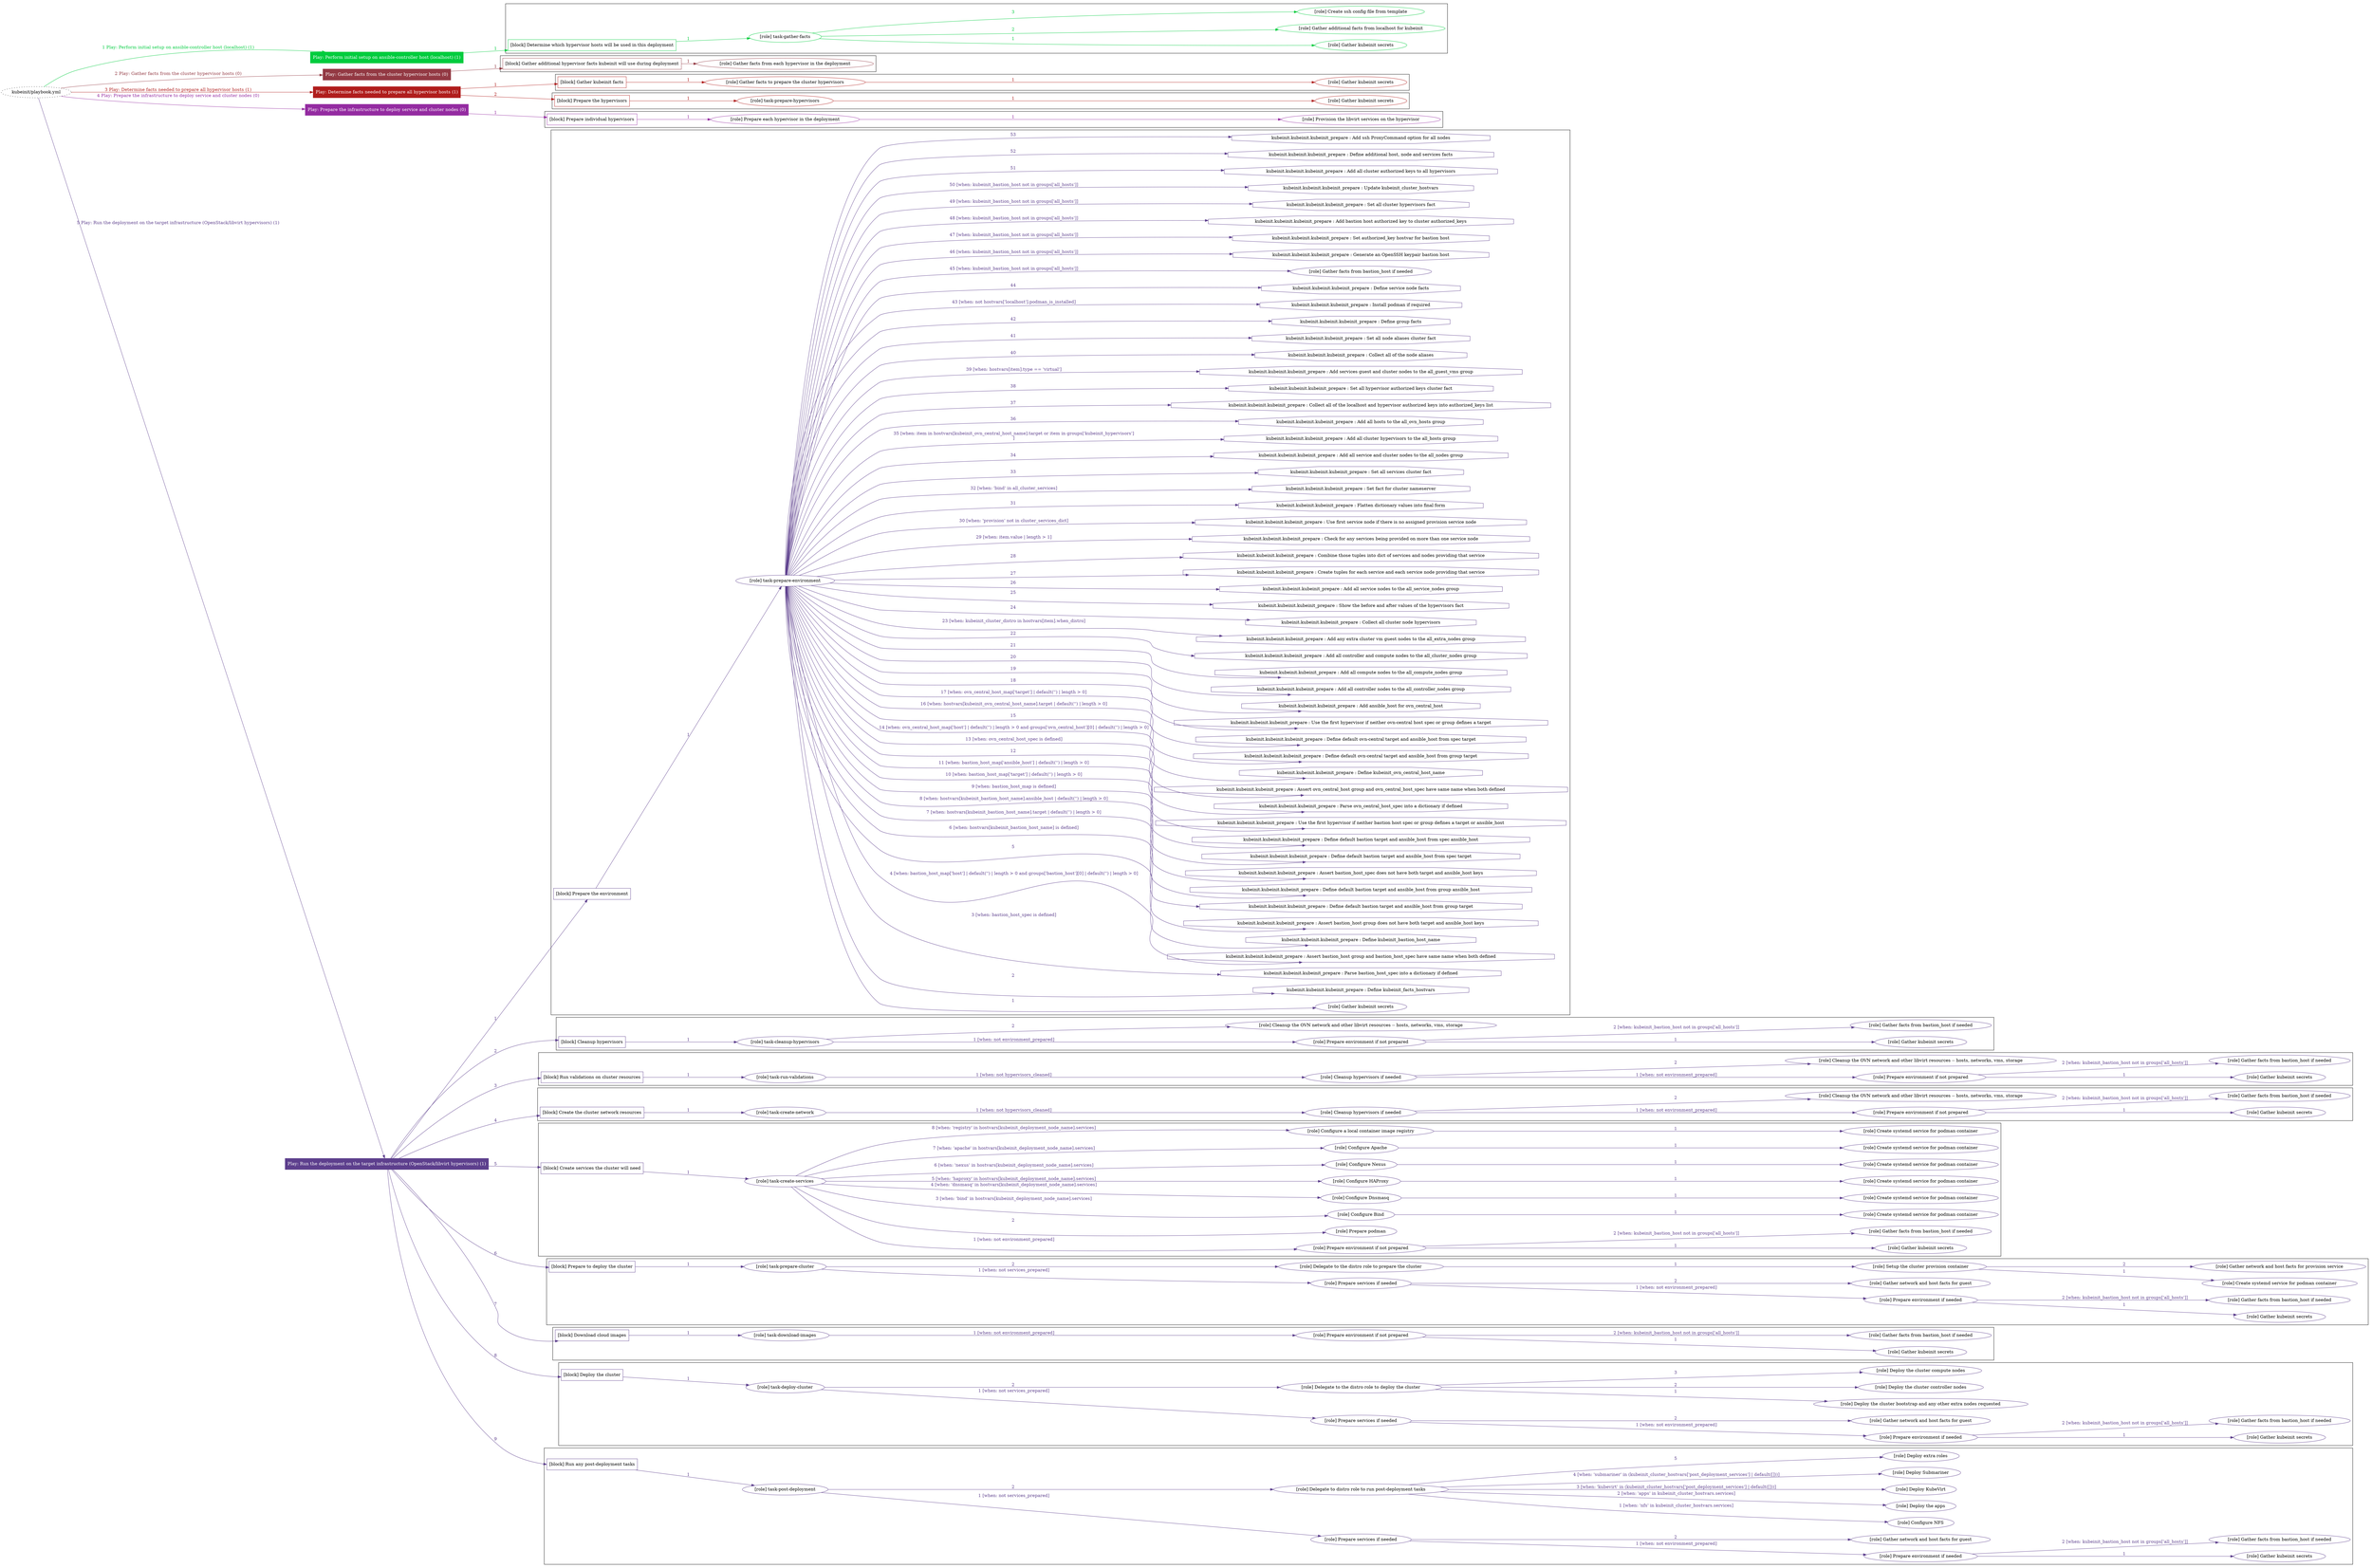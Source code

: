 digraph {
	graph [concentrate=true ordering=in rankdir=LR ratio=fill]
	edge [esep=5 sep=10]
	"kubeinit/playbook.yml" [URL="/home/runner/work/kubeinit/kubeinit/kubeinit/playbook.yml" id=playbook_7ccde80f style=dotted]
	"kubeinit/playbook.yml" -> play_ce70881d [label="1 Play: Perform initial setup on ansible-controller host (localhost) (1)" color="#00cc3e" fontcolor="#00cc3e" id=edge_play_ce70881d labeltooltip="1 Play: Perform initial setup on ansible-controller host (localhost) (1)" tooltip="1 Play: Perform initial setup on ansible-controller host (localhost) (1)"]
	subgraph "Play: Perform initial setup on ansible-controller host (localhost) (1)" {
		play_ce70881d [label="Play: Perform initial setup on ansible-controller host (localhost) (1)" URL="/home/runner/work/kubeinit/kubeinit/kubeinit/playbook.yml" color="#00cc3e" fontcolor="#ffffff" id=play_ce70881d shape=box style=filled tooltip=localhost]
		play_ce70881d -> block_be31bcfc [label=1 color="#00cc3e" fontcolor="#00cc3e" id=edge_block_be31bcfc labeltooltip=1 tooltip=1]
		subgraph cluster_block_be31bcfc {
			block_be31bcfc [label="[block] Determine which hypervisor hosts will be used in this deployment" URL="/home/runner/work/kubeinit/kubeinit/kubeinit/playbook.yml" color="#00cc3e" id=block_be31bcfc labeltooltip="Determine which hypervisor hosts will be used in this deployment" shape=box tooltip="Determine which hypervisor hosts will be used in this deployment"]
			block_be31bcfc -> role_62fcd7d3 [label="1 " color="#00cc3e" fontcolor="#00cc3e" id=edge_role_62fcd7d3 labeltooltip="1 " tooltip="1 "]
			subgraph "task-gather-facts" {
				role_62fcd7d3 [label="[role] task-gather-facts" URL="/home/runner/work/kubeinit/kubeinit/kubeinit/playbook.yml" color="#00cc3e" id=role_62fcd7d3 tooltip="task-gather-facts"]
				role_62fcd7d3 -> role_5d64c7ef [label="1 " color="#00cc3e" fontcolor="#00cc3e" id=edge_role_5d64c7ef labeltooltip="1 " tooltip="1 "]
				subgraph "Gather kubeinit secrets" {
					role_5d64c7ef [label="[role] Gather kubeinit secrets" URL="/home/runner/.ansible/collections/ansible_collections/kubeinit/kubeinit/roles/kubeinit_prepare/tasks/build_hypervisors_group.yml" color="#00cc3e" id=role_5d64c7ef tooltip="Gather kubeinit secrets"]
				}
				role_62fcd7d3 -> role_d8c36091 [label="2 " color="#00cc3e" fontcolor="#00cc3e" id=edge_role_d8c36091 labeltooltip="2 " tooltip="2 "]
				subgraph "Gather additional facts from localhost for kubeinit" {
					role_d8c36091 [label="[role] Gather additional facts from localhost for kubeinit" URL="/home/runner/.ansible/collections/ansible_collections/kubeinit/kubeinit/roles/kubeinit_prepare/tasks/build_hypervisors_group.yml" color="#00cc3e" id=role_d8c36091 tooltip="Gather additional facts from localhost for kubeinit"]
				}
				role_62fcd7d3 -> role_16f27b3f [label="3 " color="#00cc3e" fontcolor="#00cc3e" id=edge_role_16f27b3f labeltooltip="3 " tooltip="3 "]
				subgraph "Create ssh config file from template" {
					role_16f27b3f [label="[role] Create ssh config file from template" URL="/home/runner/.ansible/collections/ansible_collections/kubeinit/kubeinit/roles/kubeinit_prepare/tasks/build_hypervisors_group.yml" color="#00cc3e" id=role_16f27b3f tooltip="Create ssh config file from template"]
				}
			}
		}
	}
	"kubeinit/playbook.yml" -> play_cc094454 [label="2 Play: Gather facts from the cluster hypervisor hosts (0)" color="#933943" fontcolor="#933943" id=edge_play_cc094454 labeltooltip="2 Play: Gather facts from the cluster hypervisor hosts (0)" tooltip="2 Play: Gather facts from the cluster hypervisor hosts (0)"]
	subgraph "Play: Gather facts from the cluster hypervisor hosts (0)" {
		play_cc094454 [label="Play: Gather facts from the cluster hypervisor hosts (0)" URL="/home/runner/work/kubeinit/kubeinit/kubeinit/playbook.yml" color="#933943" fontcolor="#ffffff" id=play_cc094454 shape=box style=filled tooltip="Play: Gather facts from the cluster hypervisor hosts (0)"]
		play_cc094454 -> block_83cf1a8c [label=1 color="#933943" fontcolor="#933943" id=edge_block_83cf1a8c labeltooltip=1 tooltip=1]
		subgraph cluster_block_83cf1a8c {
			block_83cf1a8c [label="[block] Gather additional hypervisor facts kubeinit will use during deployment" URL="/home/runner/work/kubeinit/kubeinit/kubeinit/playbook.yml" color="#933943" id=block_83cf1a8c labeltooltip="Gather additional hypervisor facts kubeinit will use during deployment" shape=box tooltip="Gather additional hypervisor facts kubeinit will use during deployment"]
			block_83cf1a8c -> role_63dd5faf [label="1 " color="#933943" fontcolor="#933943" id=edge_role_63dd5faf labeltooltip="1 " tooltip="1 "]
			subgraph "Gather facts from each hypervisor in the deployment" {
				role_63dd5faf [label="[role] Gather facts from each hypervisor in the deployment" URL="/home/runner/work/kubeinit/kubeinit/kubeinit/playbook.yml" color="#933943" id=role_63dd5faf tooltip="Gather facts from each hypervisor in the deployment"]
			}
		}
	}
	"kubeinit/playbook.yml" -> play_faef61e5 [label="3 Play: Determine facts needed to prepare all hypervisor hosts (1)" color="#b01d1c" fontcolor="#b01d1c" id=edge_play_faef61e5 labeltooltip="3 Play: Determine facts needed to prepare all hypervisor hosts (1)" tooltip="3 Play: Determine facts needed to prepare all hypervisor hosts (1)"]
	subgraph "Play: Determine facts needed to prepare all hypervisor hosts (1)" {
		play_faef61e5 [label="Play: Determine facts needed to prepare all hypervisor hosts (1)" URL="/home/runner/work/kubeinit/kubeinit/kubeinit/playbook.yml" color="#b01d1c" fontcolor="#ffffff" id=play_faef61e5 shape=box style=filled tooltip=localhost]
		play_faef61e5 -> block_a02b7bc2 [label=1 color="#b01d1c" fontcolor="#b01d1c" id=edge_block_a02b7bc2 labeltooltip=1 tooltip=1]
		subgraph cluster_block_a02b7bc2 {
			block_a02b7bc2 [label="[block] Gather kubeinit facts" URL="/home/runner/work/kubeinit/kubeinit/kubeinit/playbook.yml" color="#b01d1c" id=block_a02b7bc2 labeltooltip="Gather kubeinit facts" shape=box tooltip="Gather kubeinit facts"]
			block_a02b7bc2 -> role_01157d92 [label="1 " color="#b01d1c" fontcolor="#b01d1c" id=edge_role_01157d92 labeltooltip="1 " tooltip="1 "]
			subgraph "Gather facts to prepare the cluster hypervisors" {
				role_01157d92 [label="[role] Gather facts to prepare the cluster hypervisors" URL="/home/runner/work/kubeinit/kubeinit/kubeinit/playbook.yml" color="#b01d1c" id=role_01157d92 tooltip="Gather facts to prepare the cluster hypervisors"]
				role_01157d92 -> role_b6e55f3f [label="1 " color="#b01d1c" fontcolor="#b01d1c" id=edge_role_b6e55f3f labeltooltip="1 " tooltip="1 "]
				subgraph "Gather kubeinit secrets" {
					role_b6e55f3f [label="[role] Gather kubeinit secrets" URL="/home/runner/.ansible/collections/ansible_collections/kubeinit/kubeinit/roles/kubeinit_prepare/tasks/gather_kubeinit_facts.yml" color="#b01d1c" id=role_b6e55f3f tooltip="Gather kubeinit secrets"]
				}
			}
		}
		play_faef61e5 -> block_721ec5ee [label=2 color="#b01d1c" fontcolor="#b01d1c" id=edge_block_721ec5ee labeltooltip=2 tooltip=2]
		subgraph cluster_block_721ec5ee {
			block_721ec5ee [label="[block] Prepare the hypervisors" URL="/home/runner/work/kubeinit/kubeinit/kubeinit/playbook.yml" color="#b01d1c" id=block_721ec5ee labeltooltip="Prepare the hypervisors" shape=box tooltip="Prepare the hypervisors"]
			block_721ec5ee -> role_0e4ca74b [label="1 " color="#b01d1c" fontcolor="#b01d1c" id=edge_role_0e4ca74b labeltooltip="1 " tooltip="1 "]
			subgraph "task-prepare-hypervisors" {
				role_0e4ca74b [label="[role] task-prepare-hypervisors" URL="/home/runner/work/kubeinit/kubeinit/kubeinit/playbook.yml" color="#b01d1c" id=role_0e4ca74b tooltip="task-prepare-hypervisors"]
				role_0e4ca74b -> role_a2b2b2e0 [label="1 " color="#b01d1c" fontcolor="#b01d1c" id=edge_role_a2b2b2e0 labeltooltip="1 " tooltip="1 "]
				subgraph "Gather kubeinit secrets" {
					role_a2b2b2e0 [label="[role] Gather kubeinit secrets" URL="/home/runner/.ansible/collections/ansible_collections/kubeinit/kubeinit/roles/kubeinit_prepare/tasks/gather_kubeinit_facts.yml" color="#b01d1c" id=role_a2b2b2e0 tooltip="Gather kubeinit secrets"]
				}
			}
		}
	}
	"kubeinit/playbook.yml" -> play_a80d08dd [label="4 Play: Prepare the infrastructure to deploy service and cluster nodes (0)" color="#942ba1" fontcolor="#942ba1" id=edge_play_a80d08dd labeltooltip="4 Play: Prepare the infrastructure to deploy service and cluster nodes (0)" tooltip="4 Play: Prepare the infrastructure to deploy service and cluster nodes (0)"]
	subgraph "Play: Prepare the infrastructure to deploy service and cluster nodes (0)" {
		play_a80d08dd [label="Play: Prepare the infrastructure to deploy service and cluster nodes (0)" URL="/home/runner/work/kubeinit/kubeinit/kubeinit/playbook.yml" color="#942ba1" fontcolor="#ffffff" id=play_a80d08dd shape=box style=filled tooltip="Play: Prepare the infrastructure to deploy service and cluster nodes (0)"]
		play_a80d08dd -> block_701d4344 [label=1 color="#942ba1" fontcolor="#942ba1" id=edge_block_701d4344 labeltooltip=1 tooltip=1]
		subgraph cluster_block_701d4344 {
			block_701d4344 [label="[block] Prepare individual hypervisors" URL="/home/runner/work/kubeinit/kubeinit/kubeinit/playbook.yml" color="#942ba1" id=block_701d4344 labeltooltip="Prepare individual hypervisors" shape=box tooltip="Prepare individual hypervisors"]
			block_701d4344 -> role_13ca195a [label="1 " color="#942ba1" fontcolor="#942ba1" id=edge_role_13ca195a labeltooltip="1 " tooltip="1 "]
			subgraph "Prepare each hypervisor in the deployment" {
				role_13ca195a [label="[role] Prepare each hypervisor in the deployment" URL="/home/runner/work/kubeinit/kubeinit/kubeinit/playbook.yml" color="#942ba1" id=role_13ca195a tooltip="Prepare each hypervisor in the deployment"]
				role_13ca195a -> role_340e2aef [label="1 " color="#942ba1" fontcolor="#942ba1" id=edge_role_340e2aef labeltooltip="1 " tooltip="1 "]
				subgraph "Provision the libvirt services on the hypervisor" {
					role_340e2aef [label="[role] Provision the libvirt services on the hypervisor" URL="/home/runner/.ansible/collections/ansible_collections/kubeinit/kubeinit/roles/kubeinit_prepare/tasks/prepare_hypervisor.yml" color="#942ba1" id=role_340e2aef tooltip="Provision the libvirt services on the hypervisor"]
				}
			}
		}
	}
	"kubeinit/playbook.yml" -> play_72a78fbb [label="5 Play: Run the deployment on the target infrastructure (OpenStack/libvirt hypervisors) (1)" color="#5d3f8d" fontcolor="#5d3f8d" id=edge_play_72a78fbb labeltooltip="5 Play: Run the deployment on the target infrastructure (OpenStack/libvirt hypervisors) (1)" tooltip="5 Play: Run the deployment on the target infrastructure (OpenStack/libvirt hypervisors) (1)"]
	subgraph "Play: Run the deployment on the target infrastructure (OpenStack/libvirt hypervisors) (1)" {
		play_72a78fbb [label="Play: Run the deployment on the target infrastructure (OpenStack/libvirt hypervisors) (1)" URL="/home/runner/work/kubeinit/kubeinit/kubeinit/playbook.yml" color="#5d3f8d" fontcolor="#ffffff" id=play_72a78fbb shape=box style=filled tooltip=localhost]
		play_72a78fbb -> block_a39641d3 [label=1 color="#5d3f8d" fontcolor="#5d3f8d" id=edge_block_a39641d3 labeltooltip=1 tooltip=1]
		subgraph cluster_block_a39641d3 {
			block_a39641d3 [label="[block] Prepare the environment" URL="/home/runner/work/kubeinit/kubeinit/kubeinit/playbook.yml" color="#5d3f8d" id=block_a39641d3 labeltooltip="Prepare the environment" shape=box tooltip="Prepare the environment"]
			block_a39641d3 -> role_a4a793b8 [label="1 " color="#5d3f8d" fontcolor="#5d3f8d" id=edge_role_a4a793b8 labeltooltip="1 " tooltip="1 "]
			subgraph "task-prepare-environment" {
				role_a4a793b8 [label="[role] task-prepare-environment" URL="/home/runner/work/kubeinit/kubeinit/kubeinit/playbook.yml" color="#5d3f8d" id=role_a4a793b8 tooltip="task-prepare-environment"]
				role_a4a793b8 -> role_ccea1d31 [label="1 " color="#5d3f8d" fontcolor="#5d3f8d" id=edge_role_ccea1d31 labeltooltip="1 " tooltip="1 "]
				subgraph "Gather kubeinit secrets" {
					role_ccea1d31 [label="[role] Gather kubeinit secrets" URL="/home/runner/.ansible/collections/ansible_collections/kubeinit/kubeinit/roles/kubeinit_prepare/tasks/gather_kubeinit_facts.yml" color="#5d3f8d" id=role_ccea1d31 tooltip="Gather kubeinit secrets"]
				}
				task_1106f33f [label="kubeinit.kubeinit.kubeinit_prepare : Define kubeinit_facts_hostvars" URL="/home/runner/.ansible/collections/ansible_collections/kubeinit/kubeinit/roles/kubeinit_prepare/tasks/main.yml" color="#5d3f8d" id=task_1106f33f shape=octagon tooltip="kubeinit.kubeinit.kubeinit_prepare : Define kubeinit_facts_hostvars"]
				role_a4a793b8 -> task_1106f33f [label="2 " color="#5d3f8d" fontcolor="#5d3f8d" id=edge_task_1106f33f labeltooltip="2 " tooltip="2 "]
				task_9e7dba92 [label="kubeinit.kubeinit.kubeinit_prepare : Parse bastion_host_spec into a dictionary if defined" URL="/home/runner/.ansible/collections/ansible_collections/kubeinit/kubeinit/roles/kubeinit_prepare/tasks/main.yml" color="#5d3f8d" id=task_9e7dba92 shape=octagon tooltip="kubeinit.kubeinit.kubeinit_prepare : Parse bastion_host_spec into a dictionary if defined"]
				role_a4a793b8 -> task_9e7dba92 [label="3 [when: bastion_host_spec is defined]" color="#5d3f8d" fontcolor="#5d3f8d" id=edge_task_9e7dba92 labeltooltip="3 [when: bastion_host_spec is defined]" tooltip="3 [when: bastion_host_spec is defined]"]
				task_9487cd00 [label="kubeinit.kubeinit.kubeinit_prepare : Assert bastion_host group and bastion_host_spec have same name when both defined" URL="/home/runner/.ansible/collections/ansible_collections/kubeinit/kubeinit/roles/kubeinit_prepare/tasks/main.yml" color="#5d3f8d" id=task_9487cd00 shape=octagon tooltip="kubeinit.kubeinit.kubeinit_prepare : Assert bastion_host group and bastion_host_spec have same name when both defined"]
				role_a4a793b8 -> task_9487cd00 [label="4 [when: bastion_host_map['host'] | default('') | length > 0 and groups['bastion_host'][0] | default('') | length > 0]" color="#5d3f8d" fontcolor="#5d3f8d" id=edge_task_9487cd00 labeltooltip="4 [when: bastion_host_map['host'] | default('') | length > 0 and groups['bastion_host'][0] | default('') | length > 0]" tooltip="4 [when: bastion_host_map['host'] | default('') | length > 0 and groups['bastion_host'][0] | default('') | length > 0]"]
				task_82a9fff1 [label="kubeinit.kubeinit.kubeinit_prepare : Define kubeinit_bastion_host_name" URL="/home/runner/.ansible/collections/ansible_collections/kubeinit/kubeinit/roles/kubeinit_prepare/tasks/main.yml" color="#5d3f8d" id=task_82a9fff1 shape=octagon tooltip="kubeinit.kubeinit.kubeinit_prepare : Define kubeinit_bastion_host_name"]
				role_a4a793b8 -> task_82a9fff1 [label="5 " color="#5d3f8d" fontcolor="#5d3f8d" id=edge_task_82a9fff1 labeltooltip="5 " tooltip="5 "]
				task_fa0cf5e8 [label="kubeinit.kubeinit.kubeinit_prepare : Assert bastion_host group does not have both target and ansible_host keys" URL="/home/runner/.ansible/collections/ansible_collections/kubeinit/kubeinit/roles/kubeinit_prepare/tasks/main.yml" color="#5d3f8d" id=task_fa0cf5e8 shape=octagon tooltip="kubeinit.kubeinit.kubeinit_prepare : Assert bastion_host group does not have both target and ansible_host keys"]
				role_a4a793b8 -> task_fa0cf5e8 [label="6 [when: hostvars[kubeinit_bastion_host_name] is defined]" color="#5d3f8d" fontcolor="#5d3f8d" id=edge_task_fa0cf5e8 labeltooltip="6 [when: hostvars[kubeinit_bastion_host_name] is defined]" tooltip="6 [when: hostvars[kubeinit_bastion_host_name] is defined]"]
				task_74f5ac8d [label="kubeinit.kubeinit.kubeinit_prepare : Define default bastion target and ansible_host from group target" URL="/home/runner/.ansible/collections/ansible_collections/kubeinit/kubeinit/roles/kubeinit_prepare/tasks/main.yml" color="#5d3f8d" id=task_74f5ac8d shape=octagon tooltip="kubeinit.kubeinit.kubeinit_prepare : Define default bastion target and ansible_host from group target"]
				role_a4a793b8 -> task_74f5ac8d [label="7 [when: hostvars[kubeinit_bastion_host_name].target | default('') | length > 0]" color="#5d3f8d" fontcolor="#5d3f8d" id=edge_task_74f5ac8d labeltooltip="7 [when: hostvars[kubeinit_bastion_host_name].target | default('') | length > 0]" tooltip="7 [when: hostvars[kubeinit_bastion_host_name].target | default('') | length > 0]"]
				task_cc7e0fa4 [label="kubeinit.kubeinit.kubeinit_prepare : Define default bastion target and ansible_host from group ansible_host" URL="/home/runner/.ansible/collections/ansible_collections/kubeinit/kubeinit/roles/kubeinit_prepare/tasks/main.yml" color="#5d3f8d" id=task_cc7e0fa4 shape=octagon tooltip="kubeinit.kubeinit.kubeinit_prepare : Define default bastion target and ansible_host from group ansible_host"]
				role_a4a793b8 -> task_cc7e0fa4 [label="8 [when: hostvars[kubeinit_bastion_host_name].ansible_host | default('') | length > 0]" color="#5d3f8d" fontcolor="#5d3f8d" id=edge_task_cc7e0fa4 labeltooltip="8 [when: hostvars[kubeinit_bastion_host_name].ansible_host | default('') | length > 0]" tooltip="8 [when: hostvars[kubeinit_bastion_host_name].ansible_host | default('') | length > 0]"]
				task_99554e7c [label="kubeinit.kubeinit.kubeinit_prepare : Assert bastion_host_spec does not have both target and ansible_host keys" URL="/home/runner/.ansible/collections/ansible_collections/kubeinit/kubeinit/roles/kubeinit_prepare/tasks/main.yml" color="#5d3f8d" id=task_99554e7c shape=octagon tooltip="kubeinit.kubeinit.kubeinit_prepare : Assert bastion_host_spec does not have both target and ansible_host keys"]
				role_a4a793b8 -> task_99554e7c [label="9 [when: bastion_host_map is defined]" color="#5d3f8d" fontcolor="#5d3f8d" id=edge_task_99554e7c labeltooltip="9 [when: bastion_host_map is defined]" tooltip="9 [when: bastion_host_map is defined]"]
				task_46f586a2 [label="kubeinit.kubeinit.kubeinit_prepare : Define default bastion target and ansible_host from spec target" URL="/home/runner/.ansible/collections/ansible_collections/kubeinit/kubeinit/roles/kubeinit_prepare/tasks/main.yml" color="#5d3f8d" id=task_46f586a2 shape=octagon tooltip="kubeinit.kubeinit.kubeinit_prepare : Define default bastion target and ansible_host from spec target"]
				role_a4a793b8 -> task_46f586a2 [label="10 [when: bastion_host_map['target'] | default('') | length > 0]" color="#5d3f8d" fontcolor="#5d3f8d" id=edge_task_46f586a2 labeltooltip="10 [when: bastion_host_map['target'] | default('') | length > 0]" tooltip="10 [when: bastion_host_map['target'] | default('') | length > 0]"]
				task_d363e060 [label="kubeinit.kubeinit.kubeinit_prepare : Define default bastion target and ansible_host from spec ansible_host" URL="/home/runner/.ansible/collections/ansible_collections/kubeinit/kubeinit/roles/kubeinit_prepare/tasks/main.yml" color="#5d3f8d" id=task_d363e060 shape=octagon tooltip="kubeinit.kubeinit.kubeinit_prepare : Define default bastion target and ansible_host from spec ansible_host"]
				role_a4a793b8 -> task_d363e060 [label="11 [when: bastion_host_map['ansible_host'] | default('') | length > 0]" color="#5d3f8d" fontcolor="#5d3f8d" id=edge_task_d363e060 labeltooltip="11 [when: bastion_host_map['ansible_host'] | default('') | length > 0]" tooltip="11 [when: bastion_host_map['ansible_host'] | default('') | length > 0]"]
				task_b997e1c7 [label="kubeinit.kubeinit.kubeinit_prepare : Use the first hypervisor if neither bastion host spec or group defines a target or ansible_host" URL="/home/runner/.ansible/collections/ansible_collections/kubeinit/kubeinit/roles/kubeinit_prepare/tasks/main.yml" color="#5d3f8d" id=task_b997e1c7 shape=octagon tooltip="kubeinit.kubeinit.kubeinit_prepare : Use the first hypervisor if neither bastion host spec or group defines a target or ansible_host"]
				role_a4a793b8 -> task_b997e1c7 [label="12 " color="#5d3f8d" fontcolor="#5d3f8d" id=edge_task_b997e1c7 labeltooltip="12 " tooltip="12 "]
				task_359f2ec4 [label="kubeinit.kubeinit.kubeinit_prepare : Parse ovn_central_host_spec into a dictionary if defined" URL="/home/runner/.ansible/collections/ansible_collections/kubeinit/kubeinit/roles/kubeinit_prepare/tasks/main.yml" color="#5d3f8d" id=task_359f2ec4 shape=octagon tooltip="kubeinit.kubeinit.kubeinit_prepare : Parse ovn_central_host_spec into a dictionary if defined"]
				role_a4a793b8 -> task_359f2ec4 [label="13 [when: ovn_central_host_spec is defined]" color="#5d3f8d" fontcolor="#5d3f8d" id=edge_task_359f2ec4 labeltooltip="13 [when: ovn_central_host_spec is defined]" tooltip="13 [when: ovn_central_host_spec is defined]"]
				task_8f01ede4 [label="kubeinit.kubeinit.kubeinit_prepare : Assert ovn_central_host group and ovn_central_host_spec have same name when both defined" URL="/home/runner/.ansible/collections/ansible_collections/kubeinit/kubeinit/roles/kubeinit_prepare/tasks/main.yml" color="#5d3f8d" id=task_8f01ede4 shape=octagon tooltip="kubeinit.kubeinit.kubeinit_prepare : Assert ovn_central_host group and ovn_central_host_spec have same name when both defined"]
				role_a4a793b8 -> task_8f01ede4 [label="14 [when: ovn_central_host_map['host'] | default('') | length > 0 and groups['ovn_central_host'][0] | default('') | length > 0]" color="#5d3f8d" fontcolor="#5d3f8d" id=edge_task_8f01ede4 labeltooltip="14 [when: ovn_central_host_map['host'] | default('') | length > 0 and groups['ovn_central_host'][0] | default('') | length > 0]" tooltip="14 [when: ovn_central_host_map['host'] | default('') | length > 0 and groups['ovn_central_host'][0] | default('') | length > 0]"]
				task_2c7321ba [label="kubeinit.kubeinit.kubeinit_prepare : Define kubeinit_ovn_central_host_name" URL="/home/runner/.ansible/collections/ansible_collections/kubeinit/kubeinit/roles/kubeinit_prepare/tasks/main.yml" color="#5d3f8d" id=task_2c7321ba shape=octagon tooltip="kubeinit.kubeinit.kubeinit_prepare : Define kubeinit_ovn_central_host_name"]
				role_a4a793b8 -> task_2c7321ba [label="15 " color="#5d3f8d" fontcolor="#5d3f8d" id=edge_task_2c7321ba labeltooltip="15 " tooltip="15 "]
				task_af004b2a [label="kubeinit.kubeinit.kubeinit_prepare : Define default ovn-central target and ansible_host from group target" URL="/home/runner/.ansible/collections/ansible_collections/kubeinit/kubeinit/roles/kubeinit_prepare/tasks/main.yml" color="#5d3f8d" id=task_af004b2a shape=octagon tooltip="kubeinit.kubeinit.kubeinit_prepare : Define default ovn-central target and ansible_host from group target"]
				role_a4a793b8 -> task_af004b2a [label="16 [when: hostvars[kubeinit_ovn_central_host_name].target | default('') | length > 0]" color="#5d3f8d" fontcolor="#5d3f8d" id=edge_task_af004b2a labeltooltip="16 [when: hostvars[kubeinit_ovn_central_host_name].target | default('') | length > 0]" tooltip="16 [when: hostvars[kubeinit_ovn_central_host_name].target | default('') | length > 0]"]
				task_76a28220 [label="kubeinit.kubeinit.kubeinit_prepare : Define default ovn-central target and ansible_host from spec target" URL="/home/runner/.ansible/collections/ansible_collections/kubeinit/kubeinit/roles/kubeinit_prepare/tasks/main.yml" color="#5d3f8d" id=task_76a28220 shape=octagon tooltip="kubeinit.kubeinit.kubeinit_prepare : Define default ovn-central target and ansible_host from spec target"]
				role_a4a793b8 -> task_76a28220 [label="17 [when: ovn_central_host_map['target'] | default('') | length > 0]" color="#5d3f8d" fontcolor="#5d3f8d" id=edge_task_76a28220 labeltooltip="17 [when: ovn_central_host_map['target'] | default('') | length > 0]" tooltip="17 [when: ovn_central_host_map['target'] | default('') | length > 0]"]
				task_661cb0ad [label="kubeinit.kubeinit.kubeinit_prepare : Use the first hypervisor if neither ovn-central host spec or group defines a target" URL="/home/runner/.ansible/collections/ansible_collections/kubeinit/kubeinit/roles/kubeinit_prepare/tasks/main.yml" color="#5d3f8d" id=task_661cb0ad shape=octagon tooltip="kubeinit.kubeinit.kubeinit_prepare : Use the first hypervisor if neither ovn-central host spec or group defines a target"]
				role_a4a793b8 -> task_661cb0ad [label="18 " color="#5d3f8d" fontcolor="#5d3f8d" id=edge_task_661cb0ad labeltooltip="18 " tooltip="18 "]
				task_07924c9b [label="kubeinit.kubeinit.kubeinit_prepare : Add ansible_host for ovn_central_host" URL="/home/runner/.ansible/collections/ansible_collections/kubeinit/kubeinit/roles/kubeinit_prepare/tasks/main.yml" color="#5d3f8d" id=task_07924c9b shape=octagon tooltip="kubeinit.kubeinit.kubeinit_prepare : Add ansible_host for ovn_central_host"]
				role_a4a793b8 -> task_07924c9b [label="19 " color="#5d3f8d" fontcolor="#5d3f8d" id=edge_task_07924c9b labeltooltip="19 " tooltip="19 "]
				task_78857d8c [label="kubeinit.kubeinit.kubeinit_prepare : Add all controller nodes to the all_controller_nodes group" URL="/home/runner/.ansible/collections/ansible_collections/kubeinit/kubeinit/roles/kubeinit_prepare/tasks/prepare_groups.yml" color="#5d3f8d" id=task_78857d8c shape=octagon tooltip="kubeinit.kubeinit.kubeinit_prepare : Add all controller nodes to the all_controller_nodes group"]
				role_a4a793b8 -> task_78857d8c [label="20 " color="#5d3f8d" fontcolor="#5d3f8d" id=edge_task_78857d8c labeltooltip="20 " tooltip="20 "]
				task_2d863624 [label="kubeinit.kubeinit.kubeinit_prepare : Add all compute nodes to the all_compute_nodes group" URL="/home/runner/.ansible/collections/ansible_collections/kubeinit/kubeinit/roles/kubeinit_prepare/tasks/prepare_groups.yml" color="#5d3f8d" id=task_2d863624 shape=octagon tooltip="kubeinit.kubeinit.kubeinit_prepare : Add all compute nodes to the all_compute_nodes group"]
				role_a4a793b8 -> task_2d863624 [label="21 " color="#5d3f8d" fontcolor="#5d3f8d" id=edge_task_2d863624 labeltooltip="21 " tooltip="21 "]
				task_b199755f [label="kubeinit.kubeinit.kubeinit_prepare : Add all controller and compute nodes to the all_cluster_nodes group" URL="/home/runner/.ansible/collections/ansible_collections/kubeinit/kubeinit/roles/kubeinit_prepare/tasks/prepare_groups.yml" color="#5d3f8d" id=task_b199755f shape=octagon tooltip="kubeinit.kubeinit.kubeinit_prepare : Add all controller and compute nodes to the all_cluster_nodes group"]
				role_a4a793b8 -> task_b199755f [label="22 " color="#5d3f8d" fontcolor="#5d3f8d" id=edge_task_b199755f labeltooltip="22 " tooltip="22 "]
				task_86f15f05 [label="kubeinit.kubeinit.kubeinit_prepare : Add any extra cluster vm guest nodes to the all_extra_nodes group" URL="/home/runner/.ansible/collections/ansible_collections/kubeinit/kubeinit/roles/kubeinit_prepare/tasks/prepare_groups.yml" color="#5d3f8d" id=task_86f15f05 shape=octagon tooltip="kubeinit.kubeinit.kubeinit_prepare : Add any extra cluster vm guest nodes to the all_extra_nodes group"]
				role_a4a793b8 -> task_86f15f05 [label="23 [when: kubeinit_cluster_distro in hostvars[item].when_distro]" color="#5d3f8d" fontcolor="#5d3f8d" id=edge_task_86f15f05 labeltooltip="23 [when: kubeinit_cluster_distro in hostvars[item].when_distro]" tooltip="23 [when: kubeinit_cluster_distro in hostvars[item].when_distro]"]
				task_f290a13e [label="kubeinit.kubeinit.kubeinit_prepare : Collect all cluster node hypervisors" URL="/home/runner/.ansible/collections/ansible_collections/kubeinit/kubeinit/roles/kubeinit_prepare/tasks/prepare_groups.yml" color="#5d3f8d" id=task_f290a13e shape=octagon tooltip="kubeinit.kubeinit.kubeinit_prepare : Collect all cluster node hypervisors"]
				role_a4a793b8 -> task_f290a13e [label="24 " color="#5d3f8d" fontcolor="#5d3f8d" id=edge_task_f290a13e labeltooltip="24 " tooltip="24 "]
				task_d0042164 [label="kubeinit.kubeinit.kubeinit_prepare : Show the before and after values of the hypervisors fact" URL="/home/runner/.ansible/collections/ansible_collections/kubeinit/kubeinit/roles/kubeinit_prepare/tasks/prepare_groups.yml" color="#5d3f8d" id=task_d0042164 shape=octagon tooltip="kubeinit.kubeinit.kubeinit_prepare : Show the before and after values of the hypervisors fact"]
				role_a4a793b8 -> task_d0042164 [label="25 " color="#5d3f8d" fontcolor="#5d3f8d" id=edge_task_d0042164 labeltooltip="25 " tooltip="25 "]
				task_3bf74c30 [label="kubeinit.kubeinit.kubeinit_prepare : Add all service nodes to the all_service_nodes group" URL="/home/runner/.ansible/collections/ansible_collections/kubeinit/kubeinit/roles/kubeinit_prepare/tasks/prepare_groups.yml" color="#5d3f8d" id=task_3bf74c30 shape=octagon tooltip="kubeinit.kubeinit.kubeinit_prepare : Add all service nodes to the all_service_nodes group"]
				role_a4a793b8 -> task_3bf74c30 [label="26 " color="#5d3f8d" fontcolor="#5d3f8d" id=edge_task_3bf74c30 labeltooltip="26 " tooltip="26 "]
				task_f4155c5c [label="kubeinit.kubeinit.kubeinit_prepare : Create tuples for each service and each service node providing that service" URL="/home/runner/.ansible/collections/ansible_collections/kubeinit/kubeinit/roles/kubeinit_prepare/tasks/prepare_groups.yml" color="#5d3f8d" id=task_f4155c5c shape=octagon tooltip="kubeinit.kubeinit.kubeinit_prepare : Create tuples for each service and each service node providing that service"]
				role_a4a793b8 -> task_f4155c5c [label="27 " color="#5d3f8d" fontcolor="#5d3f8d" id=edge_task_f4155c5c labeltooltip="27 " tooltip="27 "]
				task_14cf760b [label="kubeinit.kubeinit.kubeinit_prepare : Combine those tuples into dict of services and nodes providing that service" URL="/home/runner/.ansible/collections/ansible_collections/kubeinit/kubeinit/roles/kubeinit_prepare/tasks/prepare_groups.yml" color="#5d3f8d" id=task_14cf760b shape=octagon tooltip="kubeinit.kubeinit.kubeinit_prepare : Combine those tuples into dict of services and nodes providing that service"]
				role_a4a793b8 -> task_14cf760b [label="28 " color="#5d3f8d" fontcolor="#5d3f8d" id=edge_task_14cf760b labeltooltip="28 " tooltip="28 "]
				task_9d0601a9 [label="kubeinit.kubeinit.kubeinit_prepare : Check for any services being provided on more than one service node" URL="/home/runner/.ansible/collections/ansible_collections/kubeinit/kubeinit/roles/kubeinit_prepare/tasks/prepare_groups.yml" color="#5d3f8d" id=task_9d0601a9 shape=octagon tooltip="kubeinit.kubeinit.kubeinit_prepare : Check for any services being provided on more than one service node"]
				role_a4a793b8 -> task_9d0601a9 [label="29 [when: item.value | length > 1]" color="#5d3f8d" fontcolor="#5d3f8d" id=edge_task_9d0601a9 labeltooltip="29 [when: item.value | length > 1]" tooltip="29 [when: item.value | length > 1]"]
				task_9aaef7ab [label="kubeinit.kubeinit.kubeinit_prepare : Use first service node if there is no assigned provision service node" URL="/home/runner/.ansible/collections/ansible_collections/kubeinit/kubeinit/roles/kubeinit_prepare/tasks/prepare_groups.yml" color="#5d3f8d" id=task_9aaef7ab shape=octagon tooltip="kubeinit.kubeinit.kubeinit_prepare : Use first service node if there is no assigned provision service node"]
				role_a4a793b8 -> task_9aaef7ab [label="30 [when: 'provision' not in cluster_services_dict]" color="#5d3f8d" fontcolor="#5d3f8d" id=edge_task_9aaef7ab labeltooltip="30 [when: 'provision' not in cluster_services_dict]" tooltip="30 [when: 'provision' not in cluster_services_dict]"]
				task_235985f5 [label="kubeinit.kubeinit.kubeinit_prepare : Flatten dictionary values into final form" URL="/home/runner/.ansible/collections/ansible_collections/kubeinit/kubeinit/roles/kubeinit_prepare/tasks/prepare_groups.yml" color="#5d3f8d" id=task_235985f5 shape=octagon tooltip="kubeinit.kubeinit.kubeinit_prepare : Flatten dictionary values into final form"]
				role_a4a793b8 -> task_235985f5 [label="31 " color="#5d3f8d" fontcolor="#5d3f8d" id=edge_task_235985f5 labeltooltip="31 " tooltip="31 "]
				task_796b101a [label="kubeinit.kubeinit.kubeinit_prepare : Set fact for cluster nameserver" URL="/home/runner/.ansible/collections/ansible_collections/kubeinit/kubeinit/roles/kubeinit_prepare/tasks/prepare_groups.yml" color="#5d3f8d" id=task_796b101a shape=octagon tooltip="kubeinit.kubeinit.kubeinit_prepare : Set fact for cluster nameserver"]
				role_a4a793b8 -> task_796b101a [label="32 [when: 'bind' in all_cluster_services]" color="#5d3f8d" fontcolor="#5d3f8d" id=edge_task_796b101a labeltooltip="32 [when: 'bind' in all_cluster_services]" tooltip="32 [when: 'bind' in all_cluster_services]"]
				task_ab01f07b [label="kubeinit.kubeinit.kubeinit_prepare : Set all services cluster fact" URL="/home/runner/.ansible/collections/ansible_collections/kubeinit/kubeinit/roles/kubeinit_prepare/tasks/prepare_groups.yml" color="#5d3f8d" id=task_ab01f07b shape=octagon tooltip="kubeinit.kubeinit.kubeinit_prepare : Set all services cluster fact"]
				role_a4a793b8 -> task_ab01f07b [label="33 " color="#5d3f8d" fontcolor="#5d3f8d" id=edge_task_ab01f07b labeltooltip="33 " tooltip="33 "]
				task_d7a10177 [label="kubeinit.kubeinit.kubeinit_prepare : Add all service and cluster nodes to the all_nodes group" URL="/home/runner/.ansible/collections/ansible_collections/kubeinit/kubeinit/roles/kubeinit_prepare/tasks/prepare_groups.yml" color="#5d3f8d" id=task_d7a10177 shape=octagon tooltip="kubeinit.kubeinit.kubeinit_prepare : Add all service and cluster nodes to the all_nodes group"]
				role_a4a793b8 -> task_d7a10177 [label="34 " color="#5d3f8d" fontcolor="#5d3f8d" id=edge_task_d7a10177 labeltooltip="34 " tooltip="34 "]
				task_aa24262c [label="kubeinit.kubeinit.kubeinit_prepare : Add all cluster hypervisors to the all_hosts group" URL="/home/runner/.ansible/collections/ansible_collections/kubeinit/kubeinit/roles/kubeinit_prepare/tasks/prepare_groups.yml" color="#5d3f8d" id=task_aa24262c shape=octagon tooltip="kubeinit.kubeinit.kubeinit_prepare : Add all cluster hypervisors to the all_hosts group"]
				role_a4a793b8 -> task_aa24262c [label="35 [when: item in hostvars[kubeinit_ovn_central_host_name].target or item in groups['kubeinit_hypervisors']
]" color="#5d3f8d" fontcolor="#5d3f8d" id=edge_task_aa24262c labeltooltip="35 [when: item in hostvars[kubeinit_ovn_central_host_name].target or item in groups['kubeinit_hypervisors']
]" tooltip="35 [when: item in hostvars[kubeinit_ovn_central_host_name].target or item in groups['kubeinit_hypervisors']
]"]
				task_3c79e337 [label="kubeinit.kubeinit.kubeinit_prepare : Add all hosts to the all_ovn_hosts group" URL="/home/runner/.ansible/collections/ansible_collections/kubeinit/kubeinit/roles/kubeinit_prepare/tasks/prepare_groups.yml" color="#5d3f8d" id=task_3c79e337 shape=octagon tooltip="kubeinit.kubeinit.kubeinit_prepare : Add all hosts to the all_ovn_hosts group"]
				role_a4a793b8 -> task_3c79e337 [label="36 " color="#5d3f8d" fontcolor="#5d3f8d" id=edge_task_3c79e337 labeltooltip="36 " tooltip="36 "]
				task_2dcfe70a [label="kubeinit.kubeinit.kubeinit_prepare : Collect all of the localhost and hypervisor authorized keys into authorized_keys list" URL="/home/runner/.ansible/collections/ansible_collections/kubeinit/kubeinit/roles/kubeinit_prepare/tasks/prepare_groups.yml" color="#5d3f8d" id=task_2dcfe70a shape=octagon tooltip="kubeinit.kubeinit.kubeinit_prepare : Collect all of the localhost and hypervisor authorized keys into authorized_keys list"]
				role_a4a793b8 -> task_2dcfe70a [label="37 " color="#5d3f8d" fontcolor="#5d3f8d" id=edge_task_2dcfe70a labeltooltip="37 " tooltip="37 "]
				task_289f3798 [label="kubeinit.kubeinit.kubeinit_prepare : Set all hypervisor authorized keys cluster fact" URL="/home/runner/.ansible/collections/ansible_collections/kubeinit/kubeinit/roles/kubeinit_prepare/tasks/prepare_groups.yml" color="#5d3f8d" id=task_289f3798 shape=octagon tooltip="kubeinit.kubeinit.kubeinit_prepare : Set all hypervisor authorized keys cluster fact"]
				role_a4a793b8 -> task_289f3798 [label="38 " color="#5d3f8d" fontcolor="#5d3f8d" id=edge_task_289f3798 labeltooltip="38 " tooltip="38 "]
				task_9ae79a72 [label="kubeinit.kubeinit.kubeinit_prepare : Add services guest and cluster nodes to the all_guest_vms group" URL="/home/runner/.ansible/collections/ansible_collections/kubeinit/kubeinit/roles/kubeinit_prepare/tasks/prepare_groups.yml" color="#5d3f8d" id=task_9ae79a72 shape=octagon tooltip="kubeinit.kubeinit.kubeinit_prepare : Add services guest and cluster nodes to the all_guest_vms group"]
				role_a4a793b8 -> task_9ae79a72 [label="39 [when: hostvars[item].type == 'virtual']" color="#5d3f8d" fontcolor="#5d3f8d" id=edge_task_9ae79a72 labeltooltip="39 [when: hostvars[item].type == 'virtual']" tooltip="39 [when: hostvars[item].type == 'virtual']"]
				task_5810406a [label="kubeinit.kubeinit.kubeinit_prepare : Collect all of the node aliases" URL="/home/runner/.ansible/collections/ansible_collections/kubeinit/kubeinit/roles/kubeinit_prepare/tasks/prepare_groups.yml" color="#5d3f8d" id=task_5810406a shape=octagon tooltip="kubeinit.kubeinit.kubeinit_prepare : Collect all of the node aliases"]
				role_a4a793b8 -> task_5810406a [label="40 " color="#5d3f8d" fontcolor="#5d3f8d" id=edge_task_5810406a labeltooltip="40 " tooltip="40 "]
				task_d1711950 [label="kubeinit.kubeinit.kubeinit_prepare : Set all node aliases cluster fact" URL="/home/runner/.ansible/collections/ansible_collections/kubeinit/kubeinit/roles/kubeinit_prepare/tasks/prepare_groups.yml" color="#5d3f8d" id=task_d1711950 shape=octagon tooltip="kubeinit.kubeinit.kubeinit_prepare : Set all node aliases cluster fact"]
				role_a4a793b8 -> task_d1711950 [label="41 " color="#5d3f8d" fontcolor="#5d3f8d" id=edge_task_d1711950 labeltooltip="41 " tooltip="41 "]
				task_97b75e6b [label="kubeinit.kubeinit.kubeinit_prepare : Define group facts" URL="/home/runner/.ansible/collections/ansible_collections/kubeinit/kubeinit/roles/kubeinit_prepare/tasks/main.yml" color="#5d3f8d" id=task_97b75e6b shape=octagon tooltip="kubeinit.kubeinit.kubeinit_prepare : Define group facts"]
				role_a4a793b8 -> task_97b75e6b [label="42 " color="#5d3f8d" fontcolor="#5d3f8d" id=edge_task_97b75e6b labeltooltip="42 " tooltip="42 "]
				task_576ff62f [label="kubeinit.kubeinit.kubeinit_prepare : Install podman if required" URL="/home/runner/.ansible/collections/ansible_collections/kubeinit/kubeinit/roles/kubeinit_prepare/tasks/main.yml" color="#5d3f8d" id=task_576ff62f shape=octagon tooltip="kubeinit.kubeinit.kubeinit_prepare : Install podman if required"]
				role_a4a793b8 -> task_576ff62f [label="43 [when: not hostvars['localhost'].podman_is_installed]" color="#5d3f8d" fontcolor="#5d3f8d" id=edge_task_576ff62f labeltooltip="43 [when: not hostvars['localhost'].podman_is_installed]" tooltip="43 [when: not hostvars['localhost'].podman_is_installed]"]
				task_5e2ae351 [label="kubeinit.kubeinit.kubeinit_prepare : Define service node facts" URL="/home/runner/.ansible/collections/ansible_collections/kubeinit/kubeinit/roles/kubeinit_prepare/tasks/main.yml" color="#5d3f8d" id=task_5e2ae351 shape=octagon tooltip="kubeinit.kubeinit.kubeinit_prepare : Define service node facts"]
				role_a4a793b8 -> task_5e2ae351 [label="44 " color="#5d3f8d" fontcolor="#5d3f8d" id=edge_task_5e2ae351 labeltooltip="44 " tooltip="44 "]
				role_a4a793b8 -> role_a4b78b37 [label="45 [when: kubeinit_bastion_host not in groups['all_hosts']]" color="#5d3f8d" fontcolor="#5d3f8d" id=edge_role_a4b78b37 labeltooltip="45 [when: kubeinit_bastion_host not in groups['all_hosts']]" tooltip="45 [when: kubeinit_bastion_host not in groups['all_hosts']]"]
				subgraph "Gather facts from bastion_host if needed" {
					role_a4b78b37 [label="[role] Gather facts from bastion_host if needed" URL="/home/runner/.ansible/collections/ansible_collections/kubeinit/kubeinit/roles/kubeinit_prepare/tasks/main.yml" color="#5d3f8d" id=role_a4b78b37 tooltip="Gather facts from bastion_host if needed"]
				}
				task_b60ca496 [label="kubeinit.kubeinit.kubeinit_prepare : Generate an OpenSSH keypair bastion host" URL="/home/runner/.ansible/collections/ansible_collections/kubeinit/kubeinit/roles/kubeinit_prepare/tasks/main.yml" color="#5d3f8d" id=task_b60ca496 shape=octagon tooltip="kubeinit.kubeinit.kubeinit_prepare : Generate an OpenSSH keypair bastion host"]
				role_a4a793b8 -> task_b60ca496 [label="46 [when: kubeinit_bastion_host not in groups['all_hosts']]" color="#5d3f8d" fontcolor="#5d3f8d" id=edge_task_b60ca496 labeltooltip="46 [when: kubeinit_bastion_host not in groups['all_hosts']]" tooltip="46 [when: kubeinit_bastion_host not in groups['all_hosts']]"]
				task_e05b913a [label="kubeinit.kubeinit.kubeinit_prepare : Set authorized_key hostvar for bastion host" URL="/home/runner/.ansible/collections/ansible_collections/kubeinit/kubeinit/roles/kubeinit_prepare/tasks/main.yml" color="#5d3f8d" id=task_e05b913a shape=octagon tooltip="kubeinit.kubeinit.kubeinit_prepare : Set authorized_key hostvar for bastion host"]
				role_a4a793b8 -> task_e05b913a [label="47 [when: kubeinit_bastion_host not in groups['all_hosts']]" color="#5d3f8d" fontcolor="#5d3f8d" id=edge_task_e05b913a labeltooltip="47 [when: kubeinit_bastion_host not in groups['all_hosts']]" tooltip="47 [when: kubeinit_bastion_host not in groups['all_hosts']]"]
				task_6b4f34f1 [label="kubeinit.kubeinit.kubeinit_prepare : Add bastion host authorized key to cluster authorized_keys" URL="/home/runner/.ansible/collections/ansible_collections/kubeinit/kubeinit/roles/kubeinit_prepare/tasks/main.yml" color="#5d3f8d" id=task_6b4f34f1 shape=octagon tooltip="kubeinit.kubeinit.kubeinit_prepare : Add bastion host authorized key to cluster authorized_keys"]
				role_a4a793b8 -> task_6b4f34f1 [label="48 [when: kubeinit_bastion_host not in groups['all_hosts']]" color="#5d3f8d" fontcolor="#5d3f8d" id=edge_task_6b4f34f1 labeltooltip="48 [when: kubeinit_bastion_host not in groups['all_hosts']]" tooltip="48 [when: kubeinit_bastion_host not in groups['all_hosts']]"]
				task_66e210e5 [label="kubeinit.kubeinit.kubeinit_prepare : Set all cluster hypervisors fact" URL="/home/runner/.ansible/collections/ansible_collections/kubeinit/kubeinit/roles/kubeinit_prepare/tasks/main.yml" color="#5d3f8d" id=task_66e210e5 shape=octagon tooltip="kubeinit.kubeinit.kubeinit_prepare : Set all cluster hypervisors fact"]
				role_a4a793b8 -> task_66e210e5 [label="49 [when: kubeinit_bastion_host not in groups['all_hosts']]" color="#5d3f8d" fontcolor="#5d3f8d" id=edge_task_66e210e5 labeltooltip="49 [when: kubeinit_bastion_host not in groups['all_hosts']]" tooltip="49 [when: kubeinit_bastion_host not in groups['all_hosts']]"]
				task_17934ce7 [label="kubeinit.kubeinit.kubeinit_prepare : Update kubeinit_cluster_hostvars" URL="/home/runner/.ansible/collections/ansible_collections/kubeinit/kubeinit/roles/kubeinit_prepare/tasks/main.yml" color="#5d3f8d" id=task_17934ce7 shape=octagon tooltip="kubeinit.kubeinit.kubeinit_prepare : Update kubeinit_cluster_hostvars"]
				role_a4a793b8 -> task_17934ce7 [label="50 [when: kubeinit_bastion_host not in groups['all_hosts']]" color="#5d3f8d" fontcolor="#5d3f8d" id=edge_task_17934ce7 labeltooltip="50 [when: kubeinit_bastion_host not in groups['all_hosts']]" tooltip="50 [when: kubeinit_bastion_host not in groups['all_hosts']]"]
				task_9cf9f704 [label="kubeinit.kubeinit.kubeinit_prepare : Add all cluster authorized keys to all hypervisors" URL="/home/runner/.ansible/collections/ansible_collections/kubeinit/kubeinit/roles/kubeinit_prepare/tasks/main.yml" color="#5d3f8d" id=task_9cf9f704 shape=octagon tooltip="kubeinit.kubeinit.kubeinit_prepare : Add all cluster authorized keys to all hypervisors"]
				role_a4a793b8 -> task_9cf9f704 [label="51 " color="#5d3f8d" fontcolor="#5d3f8d" id=edge_task_9cf9f704 labeltooltip="51 " tooltip="51 "]
				task_e08477e5 [label="kubeinit.kubeinit.kubeinit_prepare : Define additional host, node and services facts" URL="/home/runner/.ansible/collections/ansible_collections/kubeinit/kubeinit/roles/kubeinit_prepare/tasks/main.yml" color="#5d3f8d" id=task_e08477e5 shape=octagon tooltip="kubeinit.kubeinit.kubeinit_prepare : Define additional host, node and services facts"]
				role_a4a793b8 -> task_e08477e5 [label="52 " color="#5d3f8d" fontcolor="#5d3f8d" id=edge_task_e08477e5 labeltooltip="52 " tooltip="52 "]
				task_1cbd4760 [label="kubeinit.kubeinit.kubeinit_prepare : Add ssh ProxyCommand option for all nodes" URL="/home/runner/.ansible/collections/ansible_collections/kubeinit/kubeinit/roles/kubeinit_prepare/tasks/main.yml" color="#5d3f8d" id=task_1cbd4760 shape=octagon tooltip="kubeinit.kubeinit.kubeinit_prepare : Add ssh ProxyCommand option for all nodes"]
				role_a4a793b8 -> task_1cbd4760 [label="53 " color="#5d3f8d" fontcolor="#5d3f8d" id=edge_task_1cbd4760 labeltooltip="53 " tooltip="53 "]
			}
		}
		play_72a78fbb -> block_a2aa1400 [label=2 color="#5d3f8d" fontcolor="#5d3f8d" id=edge_block_a2aa1400 labeltooltip=2 tooltip=2]
		subgraph cluster_block_a2aa1400 {
			block_a2aa1400 [label="[block] Cleanup hypervisors" URL="/home/runner/work/kubeinit/kubeinit/kubeinit/playbook.yml" color="#5d3f8d" id=block_a2aa1400 labeltooltip="Cleanup hypervisors" shape=box tooltip="Cleanup hypervisors"]
			block_a2aa1400 -> role_bc92dd37 [label="1 " color="#5d3f8d" fontcolor="#5d3f8d" id=edge_role_bc92dd37 labeltooltip="1 " tooltip="1 "]
			subgraph "task-cleanup-hypervisors" {
				role_bc92dd37 [label="[role] task-cleanup-hypervisors" URL="/home/runner/work/kubeinit/kubeinit/kubeinit/playbook.yml" color="#5d3f8d" id=role_bc92dd37 tooltip="task-cleanup-hypervisors"]
				role_bc92dd37 -> role_09f5e4bf [label="1 [when: not environment_prepared]" color="#5d3f8d" fontcolor="#5d3f8d" id=edge_role_09f5e4bf labeltooltip="1 [when: not environment_prepared]" tooltip="1 [when: not environment_prepared]"]
				subgraph "Prepare environment if not prepared" {
					role_09f5e4bf [label="[role] Prepare environment if not prepared" URL="/home/runner/.ansible/collections/ansible_collections/kubeinit/kubeinit/roles/kubeinit_libvirt/tasks/cleanup_hypervisors.yml" color="#5d3f8d" id=role_09f5e4bf tooltip="Prepare environment if not prepared"]
					role_09f5e4bf -> role_099e03a5 [label="1 " color="#5d3f8d" fontcolor="#5d3f8d" id=edge_role_099e03a5 labeltooltip="1 " tooltip="1 "]
					subgraph "Gather kubeinit secrets" {
						role_099e03a5 [label="[role] Gather kubeinit secrets" URL="/home/runner/.ansible/collections/ansible_collections/kubeinit/kubeinit/roles/kubeinit_prepare/tasks/gather_kubeinit_facts.yml" color="#5d3f8d" id=role_099e03a5 tooltip="Gather kubeinit secrets"]
					}
					role_09f5e4bf -> role_a478235b [label="2 [when: kubeinit_bastion_host not in groups['all_hosts']]" color="#5d3f8d" fontcolor="#5d3f8d" id=edge_role_a478235b labeltooltip="2 [when: kubeinit_bastion_host not in groups['all_hosts']]" tooltip="2 [when: kubeinit_bastion_host not in groups['all_hosts']]"]
					subgraph "Gather facts from bastion_host if needed" {
						role_a478235b [label="[role] Gather facts from bastion_host if needed" URL="/home/runner/.ansible/collections/ansible_collections/kubeinit/kubeinit/roles/kubeinit_prepare/tasks/main.yml" color="#5d3f8d" id=role_a478235b tooltip="Gather facts from bastion_host if needed"]
					}
				}
				role_bc92dd37 -> role_141f1198 [label="2 " color="#5d3f8d" fontcolor="#5d3f8d" id=edge_role_141f1198 labeltooltip="2 " tooltip="2 "]
				subgraph "Cleanup the OVN network and other libvirt resources -- hosts, networks, vms, storage" {
					role_141f1198 [label="[role] Cleanup the OVN network and other libvirt resources -- hosts, networks, vms, storage" URL="/home/runner/.ansible/collections/ansible_collections/kubeinit/kubeinit/roles/kubeinit_libvirt/tasks/cleanup_hypervisors.yml" color="#5d3f8d" id=role_141f1198 tooltip="Cleanup the OVN network and other libvirt resources -- hosts, networks, vms, storage"]
				}
			}
		}
		play_72a78fbb -> block_ed167ed2 [label=3 color="#5d3f8d" fontcolor="#5d3f8d" id=edge_block_ed167ed2 labeltooltip=3 tooltip=3]
		subgraph cluster_block_ed167ed2 {
			block_ed167ed2 [label="[block] Run validations on cluster resources" URL="/home/runner/work/kubeinit/kubeinit/kubeinit/playbook.yml" color="#5d3f8d" id=block_ed167ed2 labeltooltip="Run validations on cluster resources" shape=box tooltip="Run validations on cluster resources"]
			block_ed167ed2 -> role_54721d5f [label="1 " color="#5d3f8d" fontcolor="#5d3f8d" id=edge_role_54721d5f labeltooltip="1 " tooltip="1 "]
			subgraph "task-run-validations" {
				role_54721d5f [label="[role] task-run-validations" URL="/home/runner/work/kubeinit/kubeinit/kubeinit/playbook.yml" color="#5d3f8d" id=role_54721d5f tooltip="task-run-validations"]
				role_54721d5f -> role_2a5a2f5e [label="1 [when: not hypervisors_cleaned]" color="#5d3f8d" fontcolor="#5d3f8d" id=edge_role_2a5a2f5e labeltooltip="1 [when: not hypervisors_cleaned]" tooltip="1 [when: not hypervisors_cleaned]"]
				subgraph "Cleanup hypervisors if needed" {
					role_2a5a2f5e [label="[role] Cleanup hypervisors if needed" URL="/home/runner/.ansible/collections/ansible_collections/kubeinit/kubeinit/roles/kubeinit_validations/tasks/main.yml" color="#5d3f8d" id=role_2a5a2f5e tooltip="Cleanup hypervisors if needed"]
					role_2a5a2f5e -> role_3857a2a3 [label="1 [when: not environment_prepared]" color="#5d3f8d" fontcolor="#5d3f8d" id=edge_role_3857a2a3 labeltooltip="1 [when: not environment_prepared]" tooltip="1 [when: not environment_prepared]"]
					subgraph "Prepare environment if not prepared" {
						role_3857a2a3 [label="[role] Prepare environment if not prepared" URL="/home/runner/.ansible/collections/ansible_collections/kubeinit/kubeinit/roles/kubeinit_libvirt/tasks/cleanup_hypervisors.yml" color="#5d3f8d" id=role_3857a2a3 tooltip="Prepare environment if not prepared"]
						role_3857a2a3 -> role_412ba512 [label="1 " color="#5d3f8d" fontcolor="#5d3f8d" id=edge_role_412ba512 labeltooltip="1 " tooltip="1 "]
						subgraph "Gather kubeinit secrets" {
							role_412ba512 [label="[role] Gather kubeinit secrets" URL="/home/runner/.ansible/collections/ansible_collections/kubeinit/kubeinit/roles/kubeinit_prepare/tasks/gather_kubeinit_facts.yml" color="#5d3f8d" id=role_412ba512 tooltip="Gather kubeinit secrets"]
						}
						role_3857a2a3 -> role_e1a3f9da [label="2 [when: kubeinit_bastion_host not in groups['all_hosts']]" color="#5d3f8d" fontcolor="#5d3f8d" id=edge_role_e1a3f9da labeltooltip="2 [when: kubeinit_bastion_host not in groups['all_hosts']]" tooltip="2 [when: kubeinit_bastion_host not in groups['all_hosts']]"]
						subgraph "Gather facts from bastion_host if needed" {
							role_e1a3f9da [label="[role] Gather facts from bastion_host if needed" URL="/home/runner/.ansible/collections/ansible_collections/kubeinit/kubeinit/roles/kubeinit_prepare/tasks/main.yml" color="#5d3f8d" id=role_e1a3f9da tooltip="Gather facts from bastion_host if needed"]
						}
					}
					role_2a5a2f5e -> role_3b06613c [label="2 " color="#5d3f8d" fontcolor="#5d3f8d" id=edge_role_3b06613c labeltooltip="2 " tooltip="2 "]
					subgraph "Cleanup the OVN network and other libvirt resources -- hosts, networks, vms, storage" {
						role_3b06613c [label="[role] Cleanup the OVN network and other libvirt resources -- hosts, networks, vms, storage" URL="/home/runner/.ansible/collections/ansible_collections/kubeinit/kubeinit/roles/kubeinit_libvirt/tasks/cleanup_hypervisors.yml" color="#5d3f8d" id=role_3b06613c tooltip="Cleanup the OVN network and other libvirt resources -- hosts, networks, vms, storage"]
					}
				}
			}
		}
		play_72a78fbb -> block_77339e3a [label=4 color="#5d3f8d" fontcolor="#5d3f8d" id=edge_block_77339e3a labeltooltip=4 tooltip=4]
		subgraph cluster_block_77339e3a {
			block_77339e3a [label="[block] Create the cluster network resources" URL="/home/runner/work/kubeinit/kubeinit/kubeinit/playbook.yml" color="#5d3f8d" id=block_77339e3a labeltooltip="Create the cluster network resources" shape=box tooltip="Create the cluster network resources"]
			block_77339e3a -> role_dfff49e5 [label="1 " color="#5d3f8d" fontcolor="#5d3f8d" id=edge_role_dfff49e5 labeltooltip="1 " tooltip="1 "]
			subgraph "task-create-network" {
				role_dfff49e5 [label="[role] task-create-network" URL="/home/runner/work/kubeinit/kubeinit/kubeinit/playbook.yml" color="#5d3f8d" id=role_dfff49e5 tooltip="task-create-network"]
				role_dfff49e5 -> role_313737fe [label="1 [when: not hypervisors_cleaned]" color="#5d3f8d" fontcolor="#5d3f8d" id=edge_role_313737fe labeltooltip="1 [when: not hypervisors_cleaned]" tooltip="1 [when: not hypervisors_cleaned]"]
				subgraph "Cleanup hypervisors if needed" {
					role_313737fe [label="[role] Cleanup hypervisors if needed" URL="/home/runner/.ansible/collections/ansible_collections/kubeinit/kubeinit/roles/kubeinit_libvirt/tasks/create_network.yml" color="#5d3f8d" id=role_313737fe tooltip="Cleanup hypervisors if needed"]
					role_313737fe -> role_19f17251 [label="1 [when: not environment_prepared]" color="#5d3f8d" fontcolor="#5d3f8d" id=edge_role_19f17251 labeltooltip="1 [when: not environment_prepared]" tooltip="1 [when: not environment_prepared]"]
					subgraph "Prepare environment if not prepared" {
						role_19f17251 [label="[role] Prepare environment if not prepared" URL="/home/runner/.ansible/collections/ansible_collections/kubeinit/kubeinit/roles/kubeinit_libvirt/tasks/cleanup_hypervisors.yml" color="#5d3f8d" id=role_19f17251 tooltip="Prepare environment if not prepared"]
						role_19f17251 -> role_9fe9eef1 [label="1 " color="#5d3f8d" fontcolor="#5d3f8d" id=edge_role_9fe9eef1 labeltooltip="1 " tooltip="1 "]
						subgraph "Gather kubeinit secrets" {
							role_9fe9eef1 [label="[role] Gather kubeinit secrets" URL="/home/runner/.ansible/collections/ansible_collections/kubeinit/kubeinit/roles/kubeinit_prepare/tasks/gather_kubeinit_facts.yml" color="#5d3f8d" id=role_9fe9eef1 tooltip="Gather kubeinit secrets"]
						}
						role_19f17251 -> role_30e3767f [label="2 [when: kubeinit_bastion_host not in groups['all_hosts']]" color="#5d3f8d" fontcolor="#5d3f8d" id=edge_role_30e3767f labeltooltip="2 [when: kubeinit_bastion_host not in groups['all_hosts']]" tooltip="2 [when: kubeinit_bastion_host not in groups['all_hosts']]"]
						subgraph "Gather facts from bastion_host if needed" {
							role_30e3767f [label="[role] Gather facts from bastion_host if needed" URL="/home/runner/.ansible/collections/ansible_collections/kubeinit/kubeinit/roles/kubeinit_prepare/tasks/main.yml" color="#5d3f8d" id=role_30e3767f tooltip="Gather facts from bastion_host if needed"]
						}
					}
					role_313737fe -> role_2df4e4ec [label="2 " color="#5d3f8d" fontcolor="#5d3f8d" id=edge_role_2df4e4ec labeltooltip="2 " tooltip="2 "]
					subgraph "Cleanup the OVN network and other libvirt resources -- hosts, networks, vms, storage" {
						role_2df4e4ec [label="[role] Cleanup the OVN network and other libvirt resources -- hosts, networks, vms, storage" URL="/home/runner/.ansible/collections/ansible_collections/kubeinit/kubeinit/roles/kubeinit_libvirt/tasks/cleanup_hypervisors.yml" color="#5d3f8d" id=role_2df4e4ec tooltip="Cleanup the OVN network and other libvirt resources -- hosts, networks, vms, storage"]
					}
				}
			}
		}
		play_72a78fbb -> block_7ef6c7e5 [label=5 color="#5d3f8d" fontcolor="#5d3f8d" id=edge_block_7ef6c7e5 labeltooltip=5 tooltip=5]
		subgraph cluster_block_7ef6c7e5 {
			block_7ef6c7e5 [label="[block] Create services the cluster will need" URL="/home/runner/work/kubeinit/kubeinit/kubeinit/playbook.yml" color="#5d3f8d" id=block_7ef6c7e5 labeltooltip="Create services the cluster will need" shape=box tooltip="Create services the cluster will need"]
			block_7ef6c7e5 -> role_e1ad7ed6 [label="1 " color="#5d3f8d" fontcolor="#5d3f8d" id=edge_role_e1ad7ed6 labeltooltip="1 " tooltip="1 "]
			subgraph "task-create-services" {
				role_e1ad7ed6 [label="[role] task-create-services" URL="/home/runner/work/kubeinit/kubeinit/kubeinit/playbook.yml" color="#5d3f8d" id=role_e1ad7ed6 tooltip="task-create-services"]
				role_e1ad7ed6 -> role_52fe426e [label="1 [when: not environment_prepared]" color="#5d3f8d" fontcolor="#5d3f8d" id=edge_role_52fe426e labeltooltip="1 [when: not environment_prepared]" tooltip="1 [when: not environment_prepared]"]
				subgraph "Prepare environment if not prepared" {
					role_52fe426e [label="[role] Prepare environment if not prepared" URL="/home/runner/.ansible/collections/ansible_collections/kubeinit/kubeinit/roles/kubeinit_services/tasks/main.yml" color="#5d3f8d" id=role_52fe426e tooltip="Prepare environment if not prepared"]
					role_52fe426e -> role_c3b7262f [label="1 " color="#5d3f8d" fontcolor="#5d3f8d" id=edge_role_c3b7262f labeltooltip="1 " tooltip="1 "]
					subgraph "Gather kubeinit secrets" {
						role_c3b7262f [label="[role] Gather kubeinit secrets" URL="/home/runner/.ansible/collections/ansible_collections/kubeinit/kubeinit/roles/kubeinit_prepare/tasks/gather_kubeinit_facts.yml" color="#5d3f8d" id=role_c3b7262f tooltip="Gather kubeinit secrets"]
					}
					role_52fe426e -> role_aab8c593 [label="2 [when: kubeinit_bastion_host not in groups['all_hosts']]" color="#5d3f8d" fontcolor="#5d3f8d" id=edge_role_aab8c593 labeltooltip="2 [when: kubeinit_bastion_host not in groups['all_hosts']]" tooltip="2 [when: kubeinit_bastion_host not in groups['all_hosts']]"]
					subgraph "Gather facts from bastion_host if needed" {
						role_aab8c593 [label="[role] Gather facts from bastion_host if needed" URL="/home/runner/.ansible/collections/ansible_collections/kubeinit/kubeinit/roles/kubeinit_prepare/tasks/main.yml" color="#5d3f8d" id=role_aab8c593 tooltip="Gather facts from bastion_host if needed"]
					}
				}
				role_e1ad7ed6 -> role_6bbb45cb [label="2 " color="#5d3f8d" fontcolor="#5d3f8d" id=edge_role_6bbb45cb labeltooltip="2 " tooltip="2 "]
				subgraph "Prepare podman" {
					role_6bbb45cb [label="[role] Prepare podman" URL="/home/runner/.ansible/collections/ansible_collections/kubeinit/kubeinit/roles/kubeinit_services/tasks/00_create_service_pod.yml" color="#5d3f8d" id=role_6bbb45cb tooltip="Prepare podman"]
				}
				role_e1ad7ed6 -> role_0957a038 [label="3 [when: 'bind' in hostvars[kubeinit_deployment_node_name].services]" color="#5d3f8d" fontcolor="#5d3f8d" id=edge_role_0957a038 labeltooltip="3 [when: 'bind' in hostvars[kubeinit_deployment_node_name].services]" tooltip="3 [when: 'bind' in hostvars[kubeinit_deployment_node_name].services]"]
				subgraph "Configure Bind" {
					role_0957a038 [label="[role] Configure Bind" URL="/home/runner/.ansible/collections/ansible_collections/kubeinit/kubeinit/roles/kubeinit_services/tasks/start_services_containers.yml" color="#5d3f8d" id=role_0957a038 tooltip="Configure Bind"]
					role_0957a038 -> role_9d095de7 [label="1 " color="#5d3f8d" fontcolor="#5d3f8d" id=edge_role_9d095de7 labeltooltip="1 " tooltip="1 "]
					subgraph "Create systemd service for podman container" {
						role_9d095de7 [label="[role] Create systemd service for podman container" URL="/home/runner/.ansible/collections/ansible_collections/kubeinit/kubeinit/roles/kubeinit_bind/tasks/main.yml" color="#5d3f8d" id=role_9d095de7 tooltip="Create systemd service for podman container"]
					}
				}
				role_e1ad7ed6 -> role_cb086d9f [label="4 [when: 'dnsmasq' in hostvars[kubeinit_deployment_node_name].services]" color="#5d3f8d" fontcolor="#5d3f8d" id=edge_role_cb086d9f labeltooltip="4 [when: 'dnsmasq' in hostvars[kubeinit_deployment_node_name].services]" tooltip="4 [when: 'dnsmasq' in hostvars[kubeinit_deployment_node_name].services]"]
				subgraph "Configure Dnsmasq" {
					role_cb086d9f [label="[role] Configure Dnsmasq" URL="/home/runner/.ansible/collections/ansible_collections/kubeinit/kubeinit/roles/kubeinit_services/tasks/start_services_containers.yml" color="#5d3f8d" id=role_cb086d9f tooltip="Configure Dnsmasq"]
					role_cb086d9f -> role_e6535a6a [label="1 " color="#5d3f8d" fontcolor="#5d3f8d" id=edge_role_e6535a6a labeltooltip="1 " tooltip="1 "]
					subgraph "Create systemd service for podman container" {
						role_e6535a6a [label="[role] Create systemd service for podman container" URL="/home/runner/.ansible/collections/ansible_collections/kubeinit/kubeinit/roles/kubeinit_dnsmasq/tasks/main.yml" color="#5d3f8d" id=role_e6535a6a tooltip="Create systemd service for podman container"]
					}
				}
				role_e1ad7ed6 -> role_4bd5f772 [label="5 [when: 'haproxy' in hostvars[kubeinit_deployment_node_name].services]" color="#5d3f8d" fontcolor="#5d3f8d" id=edge_role_4bd5f772 labeltooltip="5 [when: 'haproxy' in hostvars[kubeinit_deployment_node_name].services]" tooltip="5 [when: 'haproxy' in hostvars[kubeinit_deployment_node_name].services]"]
				subgraph "Configure HAProxy" {
					role_4bd5f772 [label="[role] Configure HAProxy" URL="/home/runner/.ansible/collections/ansible_collections/kubeinit/kubeinit/roles/kubeinit_services/tasks/start_services_containers.yml" color="#5d3f8d" id=role_4bd5f772 tooltip="Configure HAProxy"]
					role_4bd5f772 -> role_4bccd181 [label="1 " color="#5d3f8d" fontcolor="#5d3f8d" id=edge_role_4bccd181 labeltooltip="1 " tooltip="1 "]
					subgraph "Create systemd service for podman container" {
						role_4bccd181 [label="[role] Create systemd service for podman container" URL="/home/runner/.ansible/collections/ansible_collections/kubeinit/kubeinit/roles/kubeinit_haproxy/tasks/main.yml" color="#5d3f8d" id=role_4bccd181 tooltip="Create systemd service for podman container"]
					}
				}
				role_e1ad7ed6 -> role_8b5382c5 [label="6 [when: 'nexus' in hostvars[kubeinit_deployment_node_name].services]" color="#5d3f8d" fontcolor="#5d3f8d" id=edge_role_8b5382c5 labeltooltip="6 [when: 'nexus' in hostvars[kubeinit_deployment_node_name].services]" tooltip="6 [when: 'nexus' in hostvars[kubeinit_deployment_node_name].services]"]
				subgraph "Configure Nexus" {
					role_8b5382c5 [label="[role] Configure Nexus" URL="/home/runner/.ansible/collections/ansible_collections/kubeinit/kubeinit/roles/kubeinit_services/tasks/start_services_containers.yml" color="#5d3f8d" id=role_8b5382c5 tooltip="Configure Nexus"]
					role_8b5382c5 -> role_88682732 [label="1 " color="#5d3f8d" fontcolor="#5d3f8d" id=edge_role_88682732 labeltooltip="1 " tooltip="1 "]
					subgraph "Create systemd service for podman container" {
						role_88682732 [label="[role] Create systemd service for podman container" URL="/home/runner/.ansible/collections/ansible_collections/kubeinit/kubeinit/roles/kubeinit_nexus/tasks/main.yml" color="#5d3f8d" id=role_88682732 tooltip="Create systemd service for podman container"]
					}
				}
				role_e1ad7ed6 -> role_b86114c8 [label="7 [when: 'apache' in hostvars[kubeinit_deployment_node_name].services]" color="#5d3f8d" fontcolor="#5d3f8d" id=edge_role_b86114c8 labeltooltip="7 [when: 'apache' in hostvars[kubeinit_deployment_node_name].services]" tooltip="7 [when: 'apache' in hostvars[kubeinit_deployment_node_name].services]"]
				subgraph "Configure Apache" {
					role_b86114c8 [label="[role] Configure Apache" URL="/home/runner/.ansible/collections/ansible_collections/kubeinit/kubeinit/roles/kubeinit_services/tasks/start_services_containers.yml" color="#5d3f8d" id=role_b86114c8 tooltip="Configure Apache"]
					role_b86114c8 -> role_28e6ec38 [label="1 " color="#5d3f8d" fontcolor="#5d3f8d" id=edge_role_28e6ec38 labeltooltip="1 " tooltip="1 "]
					subgraph "Create systemd service for podman container" {
						role_28e6ec38 [label="[role] Create systemd service for podman container" URL="/home/runner/.ansible/collections/ansible_collections/kubeinit/kubeinit/roles/kubeinit_apache/tasks/main.yml" color="#5d3f8d" id=role_28e6ec38 tooltip="Create systemd service for podman container"]
					}
				}
				role_e1ad7ed6 -> role_6cb56bea [label="8 [when: 'registry' in hostvars[kubeinit_deployment_node_name].services]" color="#5d3f8d" fontcolor="#5d3f8d" id=edge_role_6cb56bea labeltooltip="8 [when: 'registry' in hostvars[kubeinit_deployment_node_name].services]" tooltip="8 [when: 'registry' in hostvars[kubeinit_deployment_node_name].services]"]
				subgraph "Configure a local container image registry" {
					role_6cb56bea [label="[role] Configure a local container image registry" URL="/home/runner/.ansible/collections/ansible_collections/kubeinit/kubeinit/roles/kubeinit_services/tasks/start_services_containers.yml" color="#5d3f8d" id=role_6cb56bea tooltip="Configure a local container image registry"]
					role_6cb56bea -> role_bc2dd3f0 [label="1 " color="#5d3f8d" fontcolor="#5d3f8d" id=edge_role_bc2dd3f0 labeltooltip="1 " tooltip="1 "]
					subgraph "Create systemd service for podman container" {
						role_bc2dd3f0 [label="[role] Create systemd service for podman container" URL="/home/runner/.ansible/collections/ansible_collections/kubeinit/kubeinit/roles/kubeinit_registry/tasks/main.yml" color="#5d3f8d" id=role_bc2dd3f0 tooltip="Create systemd service for podman container"]
					}
				}
			}
		}
		play_72a78fbb -> block_c33e7c51 [label=6 color="#5d3f8d" fontcolor="#5d3f8d" id=edge_block_c33e7c51 labeltooltip=6 tooltip=6]
		subgraph cluster_block_c33e7c51 {
			block_c33e7c51 [label="[block] Prepare to deploy the cluster" URL="/home/runner/work/kubeinit/kubeinit/kubeinit/playbook.yml" color="#5d3f8d" id=block_c33e7c51 labeltooltip="Prepare to deploy the cluster" shape=box tooltip="Prepare to deploy the cluster"]
			block_c33e7c51 -> role_c01b6585 [label="1 " color="#5d3f8d" fontcolor="#5d3f8d" id=edge_role_c01b6585 labeltooltip="1 " tooltip="1 "]
			subgraph "task-prepare-cluster" {
				role_c01b6585 [label="[role] task-prepare-cluster" URL="/home/runner/work/kubeinit/kubeinit/kubeinit/playbook.yml" color="#5d3f8d" id=role_c01b6585 tooltip="task-prepare-cluster"]
				role_c01b6585 -> role_108a4e34 [label="1 [when: not services_prepared]" color="#5d3f8d" fontcolor="#5d3f8d" id=edge_role_108a4e34 labeltooltip="1 [when: not services_prepared]" tooltip="1 [when: not services_prepared]"]
				subgraph "Prepare services if needed" {
					role_108a4e34 [label="[role] Prepare services if needed" URL="/home/runner/.ansible/collections/ansible_collections/kubeinit/kubeinit/roles/kubeinit_prepare/tasks/prepare_cluster.yml" color="#5d3f8d" id=role_108a4e34 tooltip="Prepare services if needed"]
					role_108a4e34 -> role_fcfdafea [label="1 [when: not environment_prepared]" color="#5d3f8d" fontcolor="#5d3f8d" id=edge_role_fcfdafea labeltooltip="1 [when: not environment_prepared]" tooltip="1 [when: not environment_prepared]"]
					subgraph "Prepare environment if needed" {
						role_fcfdafea [label="[role] Prepare environment if needed" URL="/home/runner/.ansible/collections/ansible_collections/kubeinit/kubeinit/roles/kubeinit_services/tasks/prepare_services.yml" color="#5d3f8d" id=role_fcfdafea tooltip="Prepare environment if needed"]
						role_fcfdafea -> role_332d7048 [label="1 " color="#5d3f8d" fontcolor="#5d3f8d" id=edge_role_332d7048 labeltooltip="1 " tooltip="1 "]
						subgraph "Gather kubeinit secrets" {
							role_332d7048 [label="[role] Gather kubeinit secrets" URL="/home/runner/.ansible/collections/ansible_collections/kubeinit/kubeinit/roles/kubeinit_prepare/tasks/gather_kubeinit_facts.yml" color="#5d3f8d" id=role_332d7048 tooltip="Gather kubeinit secrets"]
						}
						role_fcfdafea -> role_16718442 [label="2 [when: kubeinit_bastion_host not in groups['all_hosts']]" color="#5d3f8d" fontcolor="#5d3f8d" id=edge_role_16718442 labeltooltip="2 [when: kubeinit_bastion_host not in groups['all_hosts']]" tooltip="2 [when: kubeinit_bastion_host not in groups['all_hosts']]"]
						subgraph "Gather facts from bastion_host if needed" {
							role_16718442 [label="[role] Gather facts from bastion_host if needed" URL="/home/runner/.ansible/collections/ansible_collections/kubeinit/kubeinit/roles/kubeinit_prepare/tasks/main.yml" color="#5d3f8d" id=role_16718442 tooltip="Gather facts from bastion_host if needed"]
						}
					}
					role_108a4e34 -> role_b4ac6b23 [label="2 " color="#5d3f8d" fontcolor="#5d3f8d" id=edge_role_b4ac6b23 labeltooltip="2 " tooltip="2 "]
					subgraph "Gather network and host facts for guest" {
						role_b4ac6b23 [label="[role] Gather network and host facts for guest" URL="/home/runner/.ansible/collections/ansible_collections/kubeinit/kubeinit/roles/kubeinit_services/tasks/prepare_services.yml" color="#5d3f8d" id=role_b4ac6b23 tooltip="Gather network and host facts for guest"]
					}
				}
				role_c01b6585 -> role_79fa37f5 [label="2 " color="#5d3f8d" fontcolor="#5d3f8d" id=edge_role_79fa37f5 labeltooltip="2 " tooltip="2 "]
				subgraph "Delegate to the distro role to prepare the cluster" {
					role_79fa37f5 [label="[role] Delegate to the distro role to prepare the cluster" URL="/home/runner/.ansible/collections/ansible_collections/kubeinit/kubeinit/roles/kubeinit_prepare/tasks/prepare_cluster.yml" color="#5d3f8d" id=role_79fa37f5 tooltip="Delegate to the distro role to prepare the cluster"]
					role_79fa37f5 -> role_e442e635 [label="1 " color="#5d3f8d" fontcolor="#5d3f8d" id=edge_role_e442e635 labeltooltip="1 " tooltip="1 "]
					subgraph "Setup the cluster provision container" {
						role_e442e635 [label="[role] Setup the cluster provision container" URL="/home/runner/.ansible/collections/ansible_collections/kubeinit/kubeinit/roles/kubeinit_openshift/tasks/prepare_cluster.yml" color="#5d3f8d" id=role_e442e635 tooltip="Setup the cluster provision container"]
						role_e442e635 -> role_96f901dc [label="1 " color="#5d3f8d" fontcolor="#5d3f8d" id=edge_role_96f901dc labeltooltip="1 " tooltip="1 "]
						subgraph "Create systemd service for podman container" {
							role_96f901dc [label="[role] Create systemd service for podman container" URL="/home/runner/.ansible/collections/ansible_collections/kubeinit/kubeinit/roles/kubeinit_services/tasks/create_provision_container.yml" color="#5d3f8d" id=role_96f901dc tooltip="Create systemd service for podman container"]
						}
						role_e442e635 -> role_6a4b00b1 [label="2 " color="#5d3f8d" fontcolor="#5d3f8d" id=edge_role_6a4b00b1 labeltooltip="2 " tooltip="2 "]
						subgraph "Gather network and host facts for provision service" {
							role_6a4b00b1 [label="[role] Gather network and host facts for provision service" URL="/home/runner/.ansible/collections/ansible_collections/kubeinit/kubeinit/roles/kubeinit_services/tasks/create_provision_container.yml" color="#5d3f8d" id=role_6a4b00b1 tooltip="Gather network and host facts for provision service"]
						}
					}
				}
			}
		}
		play_72a78fbb -> block_3f90c784 [label=7 color="#5d3f8d" fontcolor="#5d3f8d" id=edge_block_3f90c784 labeltooltip=7 tooltip=7]
		subgraph cluster_block_3f90c784 {
			block_3f90c784 [label="[block] Download cloud images" URL="/home/runner/work/kubeinit/kubeinit/kubeinit/playbook.yml" color="#5d3f8d" id=block_3f90c784 labeltooltip="Download cloud images" shape=box tooltip="Download cloud images"]
			block_3f90c784 -> role_43f3be4c [label="1 " color="#5d3f8d" fontcolor="#5d3f8d" id=edge_role_43f3be4c labeltooltip="1 " tooltip="1 "]
			subgraph "task-download-images" {
				role_43f3be4c [label="[role] task-download-images" URL="/home/runner/work/kubeinit/kubeinit/kubeinit/playbook.yml" color="#5d3f8d" id=role_43f3be4c tooltip="task-download-images"]
				role_43f3be4c -> role_7914540d [label="1 [when: not environment_prepared]" color="#5d3f8d" fontcolor="#5d3f8d" id=edge_role_7914540d labeltooltip="1 [when: not environment_prepared]" tooltip="1 [when: not environment_prepared]"]
				subgraph "Prepare environment if not prepared" {
					role_7914540d [label="[role] Prepare environment if not prepared" URL="/home/runner/.ansible/collections/ansible_collections/kubeinit/kubeinit/roles/kubeinit_libvirt/tasks/download_cloud_images.yml" color="#5d3f8d" id=role_7914540d tooltip="Prepare environment if not prepared"]
					role_7914540d -> role_94a28a09 [label="1 " color="#5d3f8d" fontcolor="#5d3f8d" id=edge_role_94a28a09 labeltooltip="1 " tooltip="1 "]
					subgraph "Gather kubeinit secrets" {
						role_94a28a09 [label="[role] Gather kubeinit secrets" URL="/home/runner/.ansible/collections/ansible_collections/kubeinit/kubeinit/roles/kubeinit_prepare/tasks/gather_kubeinit_facts.yml" color="#5d3f8d" id=role_94a28a09 tooltip="Gather kubeinit secrets"]
					}
					role_7914540d -> role_2355ec06 [label="2 [when: kubeinit_bastion_host not in groups['all_hosts']]" color="#5d3f8d" fontcolor="#5d3f8d" id=edge_role_2355ec06 labeltooltip="2 [when: kubeinit_bastion_host not in groups['all_hosts']]" tooltip="2 [when: kubeinit_bastion_host not in groups['all_hosts']]"]
					subgraph "Gather facts from bastion_host if needed" {
						role_2355ec06 [label="[role] Gather facts from bastion_host if needed" URL="/home/runner/.ansible/collections/ansible_collections/kubeinit/kubeinit/roles/kubeinit_prepare/tasks/main.yml" color="#5d3f8d" id=role_2355ec06 tooltip="Gather facts from bastion_host if needed"]
					}
				}
			}
		}
		play_72a78fbb -> block_708de597 [label=8 color="#5d3f8d" fontcolor="#5d3f8d" id=edge_block_708de597 labeltooltip=8 tooltip=8]
		subgraph cluster_block_708de597 {
			block_708de597 [label="[block] Deploy the cluster" URL="/home/runner/work/kubeinit/kubeinit/kubeinit/playbook.yml" color="#5d3f8d" id=block_708de597 labeltooltip="Deploy the cluster" shape=box tooltip="Deploy the cluster"]
			block_708de597 -> role_ddee093b [label="1 " color="#5d3f8d" fontcolor="#5d3f8d" id=edge_role_ddee093b labeltooltip="1 " tooltip="1 "]
			subgraph "task-deploy-cluster" {
				role_ddee093b [label="[role] task-deploy-cluster" URL="/home/runner/work/kubeinit/kubeinit/kubeinit/playbook.yml" color="#5d3f8d" id=role_ddee093b tooltip="task-deploy-cluster"]
				role_ddee093b -> role_22e48e93 [label="1 [when: not services_prepared]" color="#5d3f8d" fontcolor="#5d3f8d" id=edge_role_22e48e93 labeltooltip="1 [when: not services_prepared]" tooltip="1 [when: not services_prepared]"]
				subgraph "Prepare services if needed" {
					role_22e48e93 [label="[role] Prepare services if needed" URL="/home/runner/.ansible/collections/ansible_collections/kubeinit/kubeinit/roles/kubeinit_prepare/tasks/deploy_cluster.yml" color="#5d3f8d" id=role_22e48e93 tooltip="Prepare services if needed"]
					role_22e48e93 -> role_414feefb [label="1 [when: not environment_prepared]" color="#5d3f8d" fontcolor="#5d3f8d" id=edge_role_414feefb labeltooltip="1 [when: not environment_prepared]" tooltip="1 [when: not environment_prepared]"]
					subgraph "Prepare environment if needed" {
						role_414feefb [label="[role] Prepare environment if needed" URL="/home/runner/.ansible/collections/ansible_collections/kubeinit/kubeinit/roles/kubeinit_services/tasks/prepare_services.yml" color="#5d3f8d" id=role_414feefb tooltip="Prepare environment if needed"]
						role_414feefb -> role_e24ee545 [label="1 " color="#5d3f8d" fontcolor="#5d3f8d" id=edge_role_e24ee545 labeltooltip="1 " tooltip="1 "]
						subgraph "Gather kubeinit secrets" {
							role_e24ee545 [label="[role] Gather kubeinit secrets" URL="/home/runner/.ansible/collections/ansible_collections/kubeinit/kubeinit/roles/kubeinit_prepare/tasks/gather_kubeinit_facts.yml" color="#5d3f8d" id=role_e24ee545 tooltip="Gather kubeinit secrets"]
						}
						role_414feefb -> role_33235c38 [label="2 [when: kubeinit_bastion_host not in groups['all_hosts']]" color="#5d3f8d" fontcolor="#5d3f8d" id=edge_role_33235c38 labeltooltip="2 [when: kubeinit_bastion_host not in groups['all_hosts']]" tooltip="2 [when: kubeinit_bastion_host not in groups['all_hosts']]"]
						subgraph "Gather facts from bastion_host if needed" {
							role_33235c38 [label="[role] Gather facts from bastion_host if needed" URL="/home/runner/.ansible/collections/ansible_collections/kubeinit/kubeinit/roles/kubeinit_prepare/tasks/main.yml" color="#5d3f8d" id=role_33235c38 tooltip="Gather facts from bastion_host if needed"]
						}
					}
					role_22e48e93 -> role_7e3b7ba8 [label="2 " color="#5d3f8d" fontcolor="#5d3f8d" id=edge_role_7e3b7ba8 labeltooltip="2 " tooltip="2 "]
					subgraph "Gather network and host facts for guest" {
						role_7e3b7ba8 [label="[role] Gather network and host facts for guest" URL="/home/runner/.ansible/collections/ansible_collections/kubeinit/kubeinit/roles/kubeinit_services/tasks/prepare_services.yml" color="#5d3f8d" id=role_7e3b7ba8 tooltip="Gather network and host facts for guest"]
					}
				}
				role_ddee093b -> role_93b5d7d5 [label="2 " color="#5d3f8d" fontcolor="#5d3f8d" id=edge_role_93b5d7d5 labeltooltip="2 " tooltip="2 "]
				subgraph "Delegate to the distro role to deploy the cluster" {
					role_93b5d7d5 [label="[role] Delegate to the distro role to deploy the cluster" URL="/home/runner/.ansible/collections/ansible_collections/kubeinit/kubeinit/roles/kubeinit_prepare/tasks/deploy_cluster.yml" color="#5d3f8d" id=role_93b5d7d5 tooltip="Delegate to the distro role to deploy the cluster"]
					role_93b5d7d5 -> role_69a8c9eb [label="1 " color="#5d3f8d" fontcolor="#5d3f8d" id=edge_role_69a8c9eb labeltooltip="1 " tooltip="1 "]
					subgraph "Deploy the cluster bootstrap and any other extra nodes requested" {
						role_69a8c9eb [label="[role] Deploy the cluster bootstrap and any other extra nodes requested" URL="/home/runner/.ansible/collections/ansible_collections/kubeinit/kubeinit/roles/kubeinit_openshift/tasks/main.yml" color="#5d3f8d" id=role_69a8c9eb tooltip="Deploy the cluster bootstrap and any other extra nodes requested"]
					}
					role_93b5d7d5 -> role_7acd3035 [label="2 " color="#5d3f8d" fontcolor="#5d3f8d" id=edge_role_7acd3035 labeltooltip="2 " tooltip="2 "]
					subgraph "Deploy the cluster controller nodes" {
						role_7acd3035 [label="[role] Deploy the cluster controller nodes" URL="/home/runner/.ansible/collections/ansible_collections/kubeinit/kubeinit/roles/kubeinit_openshift/tasks/main.yml" color="#5d3f8d" id=role_7acd3035 tooltip="Deploy the cluster controller nodes"]
					}
					role_93b5d7d5 -> role_76222833 [label="3 " color="#5d3f8d" fontcolor="#5d3f8d" id=edge_role_76222833 labeltooltip="3 " tooltip="3 "]
					subgraph "Deploy the cluster compute nodes" {
						role_76222833 [label="[role] Deploy the cluster compute nodes" URL="/home/runner/.ansible/collections/ansible_collections/kubeinit/kubeinit/roles/kubeinit_openshift/tasks/main.yml" color="#5d3f8d" id=role_76222833 tooltip="Deploy the cluster compute nodes"]
					}
				}
			}
		}
		play_72a78fbb -> block_ad7d8c4e [label=9 color="#5d3f8d" fontcolor="#5d3f8d" id=edge_block_ad7d8c4e labeltooltip=9 tooltip=9]
		subgraph cluster_block_ad7d8c4e {
			block_ad7d8c4e [label="[block] Run any post-deployment tasks" URL="/home/runner/work/kubeinit/kubeinit/kubeinit/playbook.yml" color="#5d3f8d" id=block_ad7d8c4e labeltooltip="Run any post-deployment tasks" shape=box tooltip="Run any post-deployment tasks"]
			block_ad7d8c4e -> role_55c67435 [label="1 " color="#5d3f8d" fontcolor="#5d3f8d" id=edge_role_55c67435 labeltooltip="1 " tooltip="1 "]
			subgraph "task-post-deployment" {
				role_55c67435 [label="[role] task-post-deployment" URL="/home/runner/work/kubeinit/kubeinit/kubeinit/playbook.yml" color="#5d3f8d" id=role_55c67435 tooltip="task-post-deployment"]
				role_55c67435 -> role_4ebf7e39 [label="1 [when: not services_prepared]" color="#5d3f8d" fontcolor="#5d3f8d" id=edge_role_4ebf7e39 labeltooltip="1 [when: not services_prepared]" tooltip="1 [when: not services_prepared]"]
				subgraph "Prepare services if needed" {
					role_4ebf7e39 [label="[role] Prepare services if needed" URL="/home/runner/.ansible/collections/ansible_collections/kubeinit/kubeinit/roles/kubeinit_prepare/tasks/post_deployment.yml" color="#5d3f8d" id=role_4ebf7e39 tooltip="Prepare services if needed"]
					role_4ebf7e39 -> role_c131ab01 [label="1 [when: not environment_prepared]" color="#5d3f8d" fontcolor="#5d3f8d" id=edge_role_c131ab01 labeltooltip="1 [when: not environment_prepared]" tooltip="1 [when: not environment_prepared]"]
					subgraph "Prepare environment if needed" {
						role_c131ab01 [label="[role] Prepare environment if needed" URL="/home/runner/.ansible/collections/ansible_collections/kubeinit/kubeinit/roles/kubeinit_services/tasks/prepare_services.yml" color="#5d3f8d" id=role_c131ab01 tooltip="Prepare environment if needed"]
						role_c131ab01 -> role_d052d63d [label="1 " color="#5d3f8d" fontcolor="#5d3f8d" id=edge_role_d052d63d labeltooltip="1 " tooltip="1 "]
						subgraph "Gather kubeinit secrets" {
							role_d052d63d [label="[role] Gather kubeinit secrets" URL="/home/runner/.ansible/collections/ansible_collections/kubeinit/kubeinit/roles/kubeinit_prepare/tasks/gather_kubeinit_facts.yml" color="#5d3f8d" id=role_d052d63d tooltip="Gather kubeinit secrets"]
						}
						role_c131ab01 -> role_76640a44 [label="2 [when: kubeinit_bastion_host not in groups['all_hosts']]" color="#5d3f8d" fontcolor="#5d3f8d" id=edge_role_76640a44 labeltooltip="2 [when: kubeinit_bastion_host not in groups['all_hosts']]" tooltip="2 [when: kubeinit_bastion_host not in groups['all_hosts']]"]
						subgraph "Gather facts from bastion_host if needed" {
							role_76640a44 [label="[role] Gather facts from bastion_host if needed" URL="/home/runner/.ansible/collections/ansible_collections/kubeinit/kubeinit/roles/kubeinit_prepare/tasks/main.yml" color="#5d3f8d" id=role_76640a44 tooltip="Gather facts from bastion_host if needed"]
						}
					}
					role_4ebf7e39 -> role_1bd7b54e [label="2 " color="#5d3f8d" fontcolor="#5d3f8d" id=edge_role_1bd7b54e labeltooltip="2 " tooltip="2 "]
					subgraph "Gather network and host facts for guest" {
						role_1bd7b54e [label="[role] Gather network and host facts for guest" URL="/home/runner/.ansible/collections/ansible_collections/kubeinit/kubeinit/roles/kubeinit_services/tasks/prepare_services.yml" color="#5d3f8d" id=role_1bd7b54e tooltip="Gather network and host facts for guest"]
					}
				}
				role_55c67435 -> role_2b21f92b [label="2 " color="#5d3f8d" fontcolor="#5d3f8d" id=edge_role_2b21f92b labeltooltip="2 " tooltip="2 "]
				subgraph "Delegate to distro role to run post-deployment tasks" {
					role_2b21f92b [label="[role] Delegate to distro role to run post-deployment tasks" URL="/home/runner/.ansible/collections/ansible_collections/kubeinit/kubeinit/roles/kubeinit_prepare/tasks/post_deployment.yml" color="#5d3f8d" id=role_2b21f92b tooltip="Delegate to distro role to run post-deployment tasks"]
					role_2b21f92b -> role_151d58cd [label="1 [when: 'nfs' in kubeinit_cluster_hostvars.services]" color="#5d3f8d" fontcolor="#5d3f8d" id=edge_role_151d58cd labeltooltip="1 [when: 'nfs' in kubeinit_cluster_hostvars.services]" tooltip="1 [when: 'nfs' in kubeinit_cluster_hostvars.services]"]
					subgraph "Configure NFS" {
						role_151d58cd [label="[role] Configure NFS" URL="/home/runner/.ansible/collections/ansible_collections/kubeinit/kubeinit/roles/kubeinit_openshift/tasks/post_deployment_tasks.yml" color="#5d3f8d" id=role_151d58cd tooltip="Configure NFS"]
					}
					role_2b21f92b -> role_fe1904b7 [label="2 [when: 'apps' in kubeinit_cluster_hostvars.services]" color="#5d3f8d" fontcolor="#5d3f8d" id=edge_role_fe1904b7 labeltooltip="2 [when: 'apps' in kubeinit_cluster_hostvars.services]" tooltip="2 [when: 'apps' in kubeinit_cluster_hostvars.services]"]
					subgraph "Deploy the apps" {
						role_fe1904b7 [label="[role] Deploy the apps" URL="/home/runner/.ansible/collections/ansible_collections/kubeinit/kubeinit/roles/kubeinit_openshift/tasks/post_deployment_tasks.yml" color="#5d3f8d" id=role_fe1904b7 tooltip="Deploy the apps"]
					}
					role_2b21f92b -> role_bd84e6da [label="3 [when: 'kubevirt' in (kubeinit_cluster_hostvars['post_deployment_services'] | default([]))]" color="#5d3f8d" fontcolor="#5d3f8d" id=edge_role_bd84e6da labeltooltip="3 [when: 'kubevirt' in (kubeinit_cluster_hostvars['post_deployment_services'] | default([]))]" tooltip="3 [when: 'kubevirt' in (kubeinit_cluster_hostvars['post_deployment_services'] | default([]))]"]
					subgraph "Deploy KubeVirt" {
						role_bd84e6da [label="[role] Deploy KubeVirt" URL="/home/runner/.ansible/collections/ansible_collections/kubeinit/kubeinit/roles/kubeinit_openshift/tasks/post_deployment_tasks.yml" color="#5d3f8d" id=role_bd84e6da tooltip="Deploy KubeVirt"]
					}
					role_2b21f92b -> role_bc9b6147 [label="4 [when: 'submariner' in (kubeinit_cluster_hostvars['post_deployment_services'] | default([]))]" color="#5d3f8d" fontcolor="#5d3f8d" id=edge_role_bc9b6147 labeltooltip="4 [when: 'submariner' in (kubeinit_cluster_hostvars['post_deployment_services'] | default([]))]" tooltip="4 [when: 'submariner' in (kubeinit_cluster_hostvars['post_deployment_services'] | default([]))]"]
					subgraph "Deploy Submariner" {
						role_bc9b6147 [label="[role] Deploy Submariner" URL="/home/runner/.ansible/collections/ansible_collections/kubeinit/kubeinit/roles/kubeinit_openshift/tasks/post_deployment_tasks.yml" color="#5d3f8d" id=role_bc9b6147 tooltip="Deploy Submariner"]
					}
					role_2b21f92b -> role_6fdb7797 [label="5 " color="#5d3f8d" fontcolor="#5d3f8d" id=edge_role_6fdb7797 labeltooltip="5 " tooltip="5 "]
					subgraph "Deploy extra roles" {
						role_6fdb7797 [label="[role] Deploy extra roles" URL="/home/runner/.ansible/collections/ansible_collections/kubeinit/kubeinit/roles/kubeinit_openshift/tasks/post_deployment_tasks.yml" color="#5d3f8d" id=role_6fdb7797 tooltip="Deploy extra roles"]
					}
				}
			}
		}
	}
}
